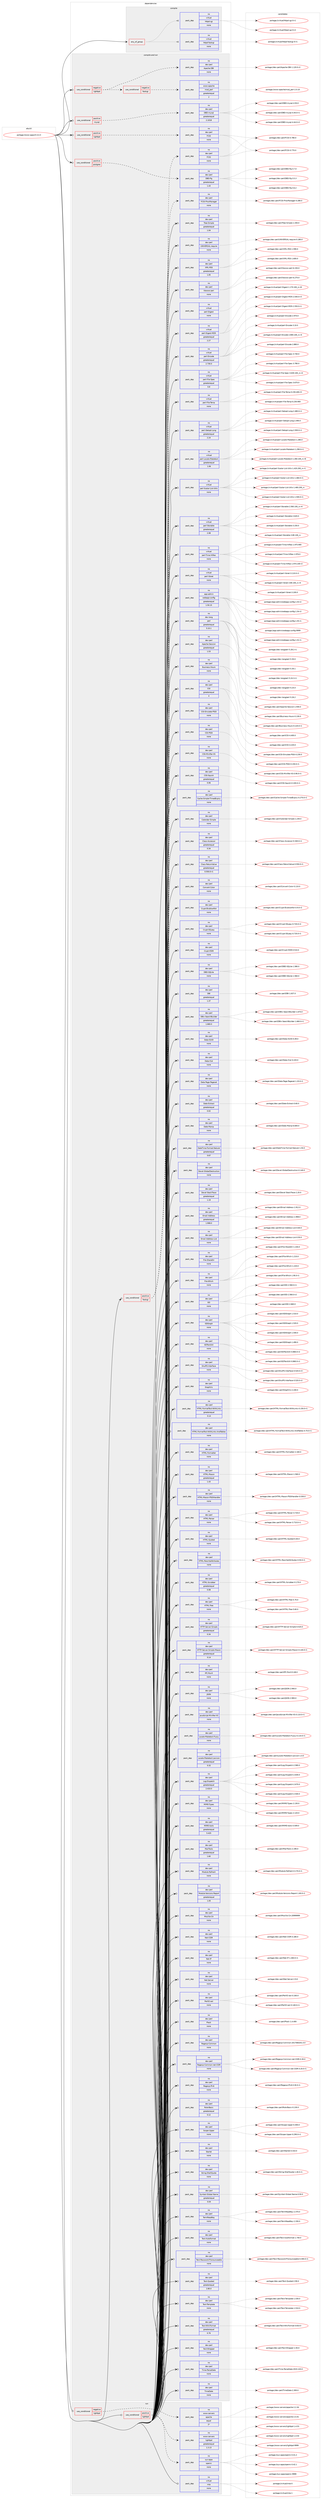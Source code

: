 digraph prolog {

# *************
# Graph options
# *************

newrank=true;
concentrate=true;
compound=true;
graph [rankdir=LR,fontname=Helvetica,fontsize=10,ranksep=1.5];#, ranksep=2.5, nodesep=0.2];
edge  [arrowhead=vee];
node  [fontname=Helvetica,fontsize=10];

# **********
# The ebuild
# **********

subgraph cluster_leftcol {
color=gray;
rank=same;
label=<<i>ebuild</i>>;
id [label="portage://www-apps/rt-4.4.3", color=red, width=4, href="../www-apps/rt-4.4.3.svg"];
}

# ****************
# The dependencies
# ****************

subgraph cluster_midcol {
color=gray;
label=<<i>dependencies</i>>;
subgraph cluster_compile {
fillcolor="#eeeeee";
style=filled;
label=<<i>compile</i>>;
subgraph any7520 {
dependency439617 [label=<<TABLE BORDER="0" CELLBORDER="1" CELLSPACING="0" CELLPADDING="4"><TR><TD CELLPADDING="10">any_of_group</TD></TR></TABLE>>, shape=none, color=red];subgraph pack326022 {
dependency439618 [label=<<TABLE BORDER="0" CELLBORDER="1" CELLSPACING="0" CELLPADDING="4" WIDTH="220"><TR><TD ROWSPAN="6" CELLPADDING="30">pack_dep</TD></TR><TR><TD WIDTH="110">no</TD></TR><TR><TD>virtual</TD></TR><TR><TD>httpd-cgi</TD></TR><TR><TD>none</TD></TR><TR><TD></TD></TR></TABLE>>, shape=none, color=blue];
}
dependency439617:e -> dependency439618:w [weight=20,style="dotted",arrowhead="oinv"];
subgraph pack326023 {
dependency439619 [label=<<TABLE BORDER="0" CELLBORDER="1" CELLSPACING="0" CELLPADDING="4" WIDTH="220"><TR><TD ROWSPAN="6" CELLPADDING="30">pack_dep</TD></TR><TR><TD WIDTH="110">no</TD></TR><TR><TD>virtual</TD></TR><TR><TD>httpd-fastcgi</TD></TR><TR><TD>none</TD></TR><TR><TD></TD></TR></TABLE>>, shape=none, color=blue];
}
dependency439617:e -> dependency439619:w [weight=20,style="dotted",arrowhead="oinv"];
}
id:e -> dependency439617:w [weight=20,style="solid",arrowhead="vee"];
}
subgraph cluster_compileandrun {
fillcolor="#eeeeee";
style=filled;
label=<<i>compile and run</i>>;
subgraph cond105809 {
dependency439620 [label=<<TABLE BORDER="0" CELLBORDER="1" CELLSPACING="0" CELLPADDING="4"><TR><TD ROWSPAN="3" CELLPADDING="10">use_conditional</TD></TR><TR><TD>negative</TD></TR><TR><TD>lighttpd</TD></TR></TABLE>>, shape=none, color=red];
subgraph pack326024 {
dependency439621 [label=<<TABLE BORDER="0" CELLBORDER="1" CELLSPACING="0" CELLPADDING="4" WIDTH="220"><TR><TD ROWSPAN="6" CELLPADDING="30">pack_dep</TD></TR><TR><TD WIDTH="110">no</TD></TR><TR><TD>dev-perl</TD></TR><TR><TD>Apache-DBI</TD></TR><TR><TD>none</TD></TR><TR><TD></TD></TR></TABLE>>, shape=none, color=blue];
}
dependency439620:e -> dependency439621:w [weight=20,style="dashed",arrowhead="vee"];
subgraph cond105810 {
dependency439622 [label=<<TABLE BORDER="0" CELLBORDER="1" CELLSPACING="0" CELLPADDING="4"><TR><TD ROWSPAN="3" CELLPADDING="10">use_conditional</TD></TR><TR><TD>negative</TD></TR><TR><TD>fastcgi</TD></TR></TABLE>>, shape=none, color=red];
subgraph pack326025 {
dependency439623 [label=<<TABLE BORDER="0" CELLBORDER="1" CELLSPACING="0" CELLPADDING="4" WIDTH="220"><TR><TD ROWSPAN="6" CELLPADDING="30">pack_dep</TD></TR><TR><TD WIDTH="110">no</TD></TR><TR><TD>www-apache</TD></TR><TR><TD>mod_perl</TD></TR><TR><TD>greaterequal</TD></TR><TR><TD>2</TD></TR></TABLE>>, shape=none, color=blue];
}
dependency439622:e -> dependency439623:w [weight=20,style="dashed",arrowhead="vee"];
}
dependency439620:e -> dependency439622:w [weight=20,style="dashed",arrowhead="vee"];
}
id:e -> dependency439620:w [weight=20,style="solid",arrowhead="odotvee"];
subgraph cond105811 {
dependency439624 [label=<<TABLE BORDER="0" CELLBORDER="1" CELLSPACING="0" CELLPADDING="4"><TR><TD ROWSPAN="3" CELLPADDING="10">use_conditional</TD></TR><TR><TD>positive</TD></TR><TR><TD>fastcgi</TD></TR></TABLE>>, shape=none, color=red];
subgraph pack326026 {
dependency439625 [label=<<TABLE BORDER="0" CELLBORDER="1" CELLSPACING="0" CELLPADDING="4" WIDTH="220"><TR><TD ROWSPAN="6" CELLPADDING="30">pack_dep</TD></TR><TR><TD WIDTH="110">no</TD></TR><TR><TD>dev-perl</TD></TR><TR><TD>FCGI</TD></TR><TR><TD>none</TD></TR><TR><TD></TD></TR></TABLE>>, shape=none, color=blue];
}
dependency439624:e -> dependency439625:w [weight=20,style="dashed",arrowhead="vee"];
subgraph pack326027 {
dependency439626 [label=<<TABLE BORDER="0" CELLBORDER="1" CELLSPACING="0" CELLPADDING="4" WIDTH="220"><TR><TD ROWSPAN="6" CELLPADDING="30">pack_dep</TD></TR><TR><TD WIDTH="110">no</TD></TR><TR><TD>dev-perl</TD></TR><TR><TD>FCGI-ProcManager</TD></TR><TR><TD>none</TD></TR><TR><TD></TD></TR></TABLE>>, shape=none, color=blue];
}
dependency439624:e -> dependency439626:w [weight=20,style="dashed",arrowhead="vee"];
}
id:e -> dependency439624:w [weight=20,style="solid",arrowhead="odotvee"];
subgraph cond105812 {
dependency439627 [label=<<TABLE BORDER="0" CELLBORDER="1" CELLSPACING="0" CELLPADDING="4"><TR><TD ROWSPAN="3" CELLPADDING="10">use_conditional</TD></TR><TR><TD>positive</TD></TR><TR><TD>lighttpd</TD></TR></TABLE>>, shape=none, color=red];
subgraph pack326028 {
dependency439628 [label=<<TABLE BORDER="0" CELLBORDER="1" CELLSPACING="0" CELLPADDING="4" WIDTH="220"><TR><TD ROWSPAN="6" CELLPADDING="30">pack_dep</TD></TR><TR><TD WIDTH="110">no</TD></TR><TR><TD>dev-perl</TD></TR><TR><TD>FCGI</TD></TR><TR><TD>none</TD></TR><TR><TD></TD></TR></TABLE>>, shape=none, color=blue];
}
dependency439627:e -> dependency439628:w [weight=20,style="dashed",arrowhead="vee"];
}
id:e -> dependency439627:w [weight=20,style="solid",arrowhead="odotvee"];
subgraph cond105813 {
dependency439629 [label=<<TABLE BORDER="0" CELLBORDER="1" CELLSPACING="0" CELLPADDING="4"><TR><TD ROWSPAN="3" CELLPADDING="10">use_conditional</TD></TR><TR><TD>positive</TD></TR><TR><TD>mysql</TD></TR></TABLE>>, shape=none, color=red];
subgraph pack326029 {
dependency439630 [label=<<TABLE BORDER="0" CELLBORDER="1" CELLSPACING="0" CELLPADDING="4" WIDTH="220"><TR><TD ROWSPAN="6" CELLPADDING="30">pack_dep</TD></TR><TR><TD WIDTH="110">no</TD></TR><TR><TD>dev-perl</TD></TR><TR><TD>DBD-mysql</TD></TR><TR><TD>greaterequal</TD></TR><TR><TD>2.1018</TD></TR></TABLE>>, shape=none, color=blue];
}
dependency439629:e -> dependency439630:w [weight=20,style="dashed",arrowhead="vee"];
}
id:e -> dependency439629:w [weight=20,style="solid",arrowhead="odotvee"];
subgraph cond105814 {
dependency439631 [label=<<TABLE BORDER="0" CELLBORDER="1" CELLSPACING="0" CELLPADDING="4"><TR><TD ROWSPAN="3" CELLPADDING="10">use_conditional</TD></TR><TR><TD>positive</TD></TR><TR><TD>postgres</TD></TR></TABLE>>, shape=none, color=red];
subgraph pack326030 {
dependency439632 [label=<<TABLE BORDER="0" CELLBORDER="1" CELLSPACING="0" CELLPADDING="4" WIDTH="220"><TR><TD ROWSPAN="6" CELLPADDING="30">pack_dep</TD></TR><TR><TD WIDTH="110">no</TD></TR><TR><TD>dev-perl</TD></TR><TR><TD>DBD-Pg</TD></TR><TR><TD>greaterequal</TD></TR><TR><TD>1.43</TD></TR></TABLE>>, shape=none, color=blue];
}
dependency439631:e -> dependency439632:w [weight=20,style="dashed",arrowhead="vee"];
}
id:e -> dependency439631:w [weight=20,style="solid",arrowhead="odotvee"];
subgraph pack326031 {
dependency439633 [label=<<TABLE BORDER="0" CELLBORDER="1" CELLSPACING="0" CELLPADDING="4" WIDTH="220"><TR><TD ROWSPAN="6" CELLPADDING="30">pack_dep</TD></TR><TR><TD WIDTH="110">no</TD></TR><TR><TD>app-admin</TD></TR><TR><TD>webapp-config</TD></TR><TR><TD>greaterequal</TD></TR><TR><TD>1.50.15</TD></TR></TABLE>>, shape=none, color=blue];
}
id:e -> dependency439633:w [weight=20,style="solid",arrowhead="odotvee"];
subgraph pack326032 {
dependency439634 [label=<<TABLE BORDER="0" CELLBORDER="1" CELLSPACING="0" CELLPADDING="4" WIDTH="220"><TR><TD ROWSPAN="6" CELLPADDING="30">pack_dep</TD></TR><TR><TD WIDTH="110">no</TD></TR><TR><TD>dev-lang</TD></TR><TR><TD>perl</TD></TR><TR><TD>greaterequal</TD></TR><TR><TD>5.10.1</TD></TR></TABLE>>, shape=none, color=blue];
}
id:e -> dependency439634:w [weight=20,style="solid",arrowhead="odotvee"];
subgraph pack326033 {
dependency439635 [label=<<TABLE BORDER="0" CELLBORDER="1" CELLSPACING="0" CELLPADDING="4" WIDTH="220"><TR><TD ROWSPAN="6" CELLPADDING="30">pack_dep</TD></TR><TR><TD WIDTH="110">no</TD></TR><TR><TD>dev-perl</TD></TR><TR><TD>Apache-Session</TD></TR><TR><TD>greaterequal</TD></TR><TR><TD>1.53</TD></TR></TABLE>>, shape=none, color=blue];
}
id:e -> dependency439635:w [weight=20,style="solid",arrowhead="odotvee"];
subgraph pack326034 {
dependency439636 [label=<<TABLE BORDER="0" CELLBORDER="1" CELLSPACING="0" CELLPADDING="4" WIDTH="220"><TR><TD ROWSPAN="6" CELLPADDING="30">pack_dep</TD></TR><TR><TD WIDTH="110">no</TD></TR><TR><TD>dev-perl</TD></TR><TR><TD>Business-Hours</TD></TR><TR><TD>none</TD></TR><TR><TD></TD></TR></TABLE>>, shape=none, color=blue];
}
id:e -> dependency439636:w [weight=20,style="solid",arrowhead="odotvee"];
subgraph pack326035 {
dependency439637 [label=<<TABLE BORDER="0" CELLBORDER="1" CELLSPACING="0" CELLPADDING="4" WIDTH="220"><TR><TD ROWSPAN="6" CELLPADDING="30">pack_dep</TD></TR><TR><TD WIDTH="110">no</TD></TR><TR><TD>dev-perl</TD></TR><TR><TD>CGI</TD></TR><TR><TD>greaterequal</TD></TR><TR><TD>4</TD></TR></TABLE>>, shape=none, color=blue];
}
id:e -> dependency439637:w [weight=20,style="solid",arrowhead="odotvee"];
subgraph pack326036 {
dependency439638 [label=<<TABLE BORDER="0" CELLBORDER="1" CELLSPACING="0" CELLPADDING="4" WIDTH="220"><TR><TD ROWSPAN="6" CELLPADDING="30">pack_dep</TD></TR><TR><TD WIDTH="110">no</TD></TR><TR><TD>dev-perl</TD></TR><TR><TD>CGI-Emulate-PSGI</TD></TR><TR><TD>none</TD></TR><TR><TD></TD></TR></TABLE>>, shape=none, color=blue];
}
id:e -> dependency439638:w [weight=20,style="solid",arrowhead="odotvee"];
subgraph pack326037 {
dependency439639 [label=<<TABLE BORDER="0" CELLBORDER="1" CELLSPACING="0" CELLPADDING="4" WIDTH="220"><TR><TD ROWSPAN="6" CELLPADDING="30">pack_dep</TD></TR><TR><TD WIDTH="110">no</TD></TR><TR><TD>dev-perl</TD></TR><TR><TD>CGI-PSGI</TD></TR><TR><TD>none</TD></TR><TR><TD></TD></TR></TABLE>>, shape=none, color=blue];
}
id:e -> dependency439639:w [weight=20,style="solid",arrowhead="odotvee"];
subgraph pack326038 {
dependency439640 [label=<<TABLE BORDER="0" CELLBORDER="1" CELLSPACING="0" CELLPADDING="4" WIDTH="220"><TR><TD ROWSPAN="6" CELLPADDING="30">pack_dep</TD></TR><TR><TD WIDTH="110">no</TD></TR><TR><TD>dev-perl</TD></TR><TR><TD>CSS-Minifier-XS</TD></TR><TR><TD>none</TD></TR><TR><TD></TD></TR></TABLE>>, shape=none, color=blue];
}
id:e -> dependency439640:w [weight=20,style="solid",arrowhead="odotvee"];
subgraph pack326039 {
dependency439641 [label=<<TABLE BORDER="0" CELLBORDER="1" CELLSPACING="0" CELLPADDING="4" WIDTH="220"><TR><TD ROWSPAN="6" CELLPADDING="30">pack_dep</TD></TR><TR><TD WIDTH="110">no</TD></TR><TR><TD>dev-perl</TD></TR><TR><TD>CSS-Squish</TD></TR><TR><TD>greaterequal</TD></TR><TR><TD>0.06</TD></TR></TABLE>>, shape=none, color=blue];
}
id:e -> dependency439641:w [weight=20,style="solid",arrowhead="odotvee"];
subgraph pack326040 {
dependency439642 [label=<<TABLE BORDER="0" CELLBORDER="1" CELLSPACING="0" CELLPADDING="4" WIDTH="220"><TR><TD ROWSPAN="6" CELLPADDING="30">pack_dep</TD></TR><TR><TD WIDTH="110">no</TD></TR><TR><TD>dev-perl</TD></TR><TR><TD>Cache-Simple-TimedExpiry</TD></TR><TR><TD>none</TD></TR><TR><TD></TD></TR></TABLE>>, shape=none, color=blue];
}
id:e -> dependency439642:w [weight=20,style="solid",arrowhead="odotvee"];
subgraph pack326041 {
dependency439643 [label=<<TABLE BORDER="0" CELLBORDER="1" CELLSPACING="0" CELLPADDING="4" WIDTH="220"><TR><TD ROWSPAN="6" CELLPADDING="30">pack_dep</TD></TR><TR><TD WIDTH="110">no</TD></TR><TR><TD>dev-perl</TD></TR><TR><TD>Calendar-Simple</TD></TR><TR><TD>none</TD></TR><TR><TD></TD></TR></TABLE>>, shape=none, color=blue];
}
id:e -> dependency439643:w [weight=20,style="solid",arrowhead="odotvee"];
subgraph pack326042 {
dependency439644 [label=<<TABLE BORDER="0" CELLBORDER="1" CELLSPACING="0" CELLPADDING="4" WIDTH="220"><TR><TD ROWSPAN="6" CELLPADDING="30">pack_dep</TD></TR><TR><TD WIDTH="110">no</TD></TR><TR><TD>dev-perl</TD></TR><TR><TD>Class-Accessor</TD></TR><TR><TD>greaterequal</TD></TR><TR><TD>0.34</TD></TR></TABLE>>, shape=none, color=blue];
}
id:e -> dependency439644:w [weight=20,style="solid",arrowhead="odotvee"];
subgraph pack326043 {
dependency439645 [label=<<TABLE BORDER="0" CELLBORDER="1" CELLSPACING="0" CELLPADDING="4" WIDTH="220"><TR><TD ROWSPAN="6" CELLPADDING="30">pack_dep</TD></TR><TR><TD WIDTH="110">no</TD></TR><TR><TD>dev-perl</TD></TR><TR><TD>Class-ReturnValue</TD></TR><TR><TD>greaterequal</TD></TR><TR><TD>0.550.0-r1</TD></TR></TABLE>>, shape=none, color=blue];
}
id:e -> dependency439645:w [weight=20,style="solid",arrowhead="odotvee"];
subgraph pack326044 {
dependency439646 [label=<<TABLE BORDER="0" CELLBORDER="1" CELLSPACING="0" CELLPADDING="4" WIDTH="220"><TR><TD ROWSPAN="6" CELLPADDING="30">pack_dep</TD></TR><TR><TD WIDTH="110">no</TD></TR><TR><TD>dev-perl</TD></TR><TR><TD>Convert-Color</TD></TR><TR><TD>none</TD></TR><TR><TD></TD></TR></TABLE>>, shape=none, color=blue];
}
id:e -> dependency439646:w [weight=20,style="solid",arrowhead="odotvee"];
subgraph pack326045 {
dependency439647 [label=<<TABLE BORDER="0" CELLBORDER="1" CELLSPACING="0" CELLPADDING="4" WIDTH="220"><TR><TD ROWSPAN="6" CELLPADDING="30">pack_dep</TD></TR><TR><TD WIDTH="110">no</TD></TR><TR><TD>dev-perl</TD></TR><TR><TD>Crypt-Eksblowfish</TD></TR><TR><TD>none</TD></TR><TR><TD></TD></TR></TABLE>>, shape=none, color=blue];
}
id:e -> dependency439647:w [weight=20,style="solid",arrowhead="odotvee"];
subgraph pack326046 {
dependency439648 [label=<<TABLE BORDER="0" CELLBORDER="1" CELLSPACING="0" CELLPADDING="4" WIDTH="220"><TR><TD ROWSPAN="6" CELLPADDING="30">pack_dep</TD></TR><TR><TD WIDTH="110">no</TD></TR><TR><TD>dev-perl</TD></TR><TR><TD>Crypt-SSLeay</TD></TR><TR><TD>none</TD></TR><TR><TD></TD></TR></TABLE>>, shape=none, color=blue];
}
id:e -> dependency439648:w [weight=20,style="solid",arrowhead="odotvee"];
subgraph pack326047 {
dependency439649 [label=<<TABLE BORDER="0" CELLBORDER="1" CELLSPACING="0" CELLPADDING="4" WIDTH="220"><TR><TD ROWSPAN="6" CELLPADDING="30">pack_dep</TD></TR><TR><TD WIDTH="110">no</TD></TR><TR><TD>dev-perl</TD></TR><TR><TD>Crypt-X509</TD></TR><TR><TD>none</TD></TR><TR><TD></TD></TR></TABLE>>, shape=none, color=blue];
}
id:e -> dependency439649:w [weight=20,style="solid",arrowhead="odotvee"];
subgraph pack326048 {
dependency439650 [label=<<TABLE BORDER="0" CELLBORDER="1" CELLSPACING="0" CELLPADDING="4" WIDTH="220"><TR><TD ROWSPAN="6" CELLPADDING="30">pack_dep</TD></TR><TR><TD WIDTH="110">no</TD></TR><TR><TD>dev-perl</TD></TR><TR><TD>DBD-SQLite</TD></TR><TR><TD>none</TD></TR><TR><TD></TD></TR></TABLE>>, shape=none, color=blue];
}
id:e -> dependency439650:w [weight=20,style="solid",arrowhead="odotvee"];
subgraph pack326049 {
dependency439651 [label=<<TABLE BORDER="0" CELLBORDER="1" CELLSPACING="0" CELLPADDING="4" WIDTH="220"><TR><TD ROWSPAN="6" CELLPADDING="30">pack_dep</TD></TR><TR><TD WIDTH="110">no</TD></TR><TR><TD>dev-perl</TD></TR><TR><TD>DBI</TD></TR><TR><TD>greaterequal</TD></TR><TR><TD>1.37</TD></TR></TABLE>>, shape=none, color=blue];
}
id:e -> dependency439651:w [weight=20,style="solid",arrowhead="odotvee"];
subgraph pack326050 {
dependency439652 [label=<<TABLE BORDER="0" CELLBORDER="1" CELLSPACING="0" CELLPADDING="4" WIDTH="220"><TR><TD ROWSPAN="6" CELLPADDING="30">pack_dep</TD></TR><TR><TD WIDTH="110">no</TD></TR><TR><TD>dev-perl</TD></TR><TR><TD>DBIx-SearchBuilder</TD></TR><TR><TD>greaterequal</TD></TR><TR><TD>1.660.0</TD></TR></TABLE>>, shape=none, color=blue];
}
id:e -> dependency439652:w [weight=20,style="solid",arrowhead="odotvee"];
subgraph pack326051 {
dependency439653 [label=<<TABLE BORDER="0" CELLBORDER="1" CELLSPACING="0" CELLPADDING="4" WIDTH="220"><TR><TD ROWSPAN="6" CELLPADDING="30">pack_dep</TD></TR><TR><TD WIDTH="110">no</TD></TR><TR><TD>dev-perl</TD></TR><TR><TD>Data-GUID</TD></TR><TR><TD>none</TD></TR><TR><TD></TD></TR></TABLE>>, shape=none, color=blue];
}
id:e -> dependency439653:w [weight=20,style="solid",arrowhead="odotvee"];
subgraph pack326052 {
dependency439654 [label=<<TABLE BORDER="0" CELLBORDER="1" CELLSPACING="0" CELLPADDING="4" WIDTH="220"><TR><TD ROWSPAN="6" CELLPADDING="30">pack_dep</TD></TR><TR><TD WIDTH="110">no</TD></TR><TR><TD>dev-perl</TD></TR><TR><TD>Data-ICal</TD></TR><TR><TD>none</TD></TR><TR><TD></TD></TR></TABLE>>, shape=none, color=blue];
}
id:e -> dependency439654:w [weight=20,style="solid",arrowhead="odotvee"];
subgraph pack326053 {
dependency439655 [label=<<TABLE BORDER="0" CELLBORDER="1" CELLSPACING="0" CELLPADDING="4" WIDTH="220"><TR><TD ROWSPAN="6" CELLPADDING="30">pack_dep</TD></TR><TR><TD WIDTH="110">no</TD></TR><TR><TD>dev-perl</TD></TR><TR><TD>Data-Page-Pageset</TD></TR><TR><TD>none</TD></TR><TR><TD></TD></TR></TABLE>>, shape=none, color=blue];
}
id:e -> dependency439655:w [weight=20,style="solid",arrowhead="odotvee"];
subgraph pack326054 {
dependency439656 [label=<<TABLE BORDER="0" CELLBORDER="1" CELLSPACING="0" CELLPADDING="4" WIDTH="220"><TR><TD ROWSPAN="6" CELLPADDING="30">pack_dep</TD></TR><TR><TD WIDTH="110">no</TD></TR><TR><TD>dev-perl</TD></TR><TR><TD>Date-Extract</TD></TR><TR><TD>greaterequal</TD></TR><TR><TD>0.02</TD></TR></TABLE>>, shape=none, color=blue];
}
id:e -> dependency439656:w [weight=20,style="solid",arrowhead="odotvee"];
subgraph pack326055 {
dependency439657 [label=<<TABLE BORDER="0" CELLBORDER="1" CELLSPACING="0" CELLPADDING="4" WIDTH="220"><TR><TD ROWSPAN="6" CELLPADDING="30">pack_dep</TD></TR><TR><TD WIDTH="110">no</TD></TR><TR><TD>dev-perl</TD></TR><TR><TD>Date-Manip</TD></TR><TR><TD>none</TD></TR><TR><TD></TD></TR></TABLE>>, shape=none, color=blue];
}
id:e -> dependency439657:w [weight=20,style="solid",arrowhead="odotvee"];
subgraph pack326056 {
dependency439658 [label=<<TABLE BORDER="0" CELLBORDER="1" CELLSPACING="0" CELLPADDING="4" WIDTH="220"><TR><TD ROWSPAN="6" CELLPADDING="30">pack_dep</TD></TR><TR><TD WIDTH="110">no</TD></TR><TR><TD>dev-perl</TD></TR><TR><TD>DateTime-Format-Natural</TD></TR><TR><TD>greaterequal</TD></TR><TR><TD>0.67</TD></TR></TABLE>>, shape=none, color=blue];
}
id:e -> dependency439658:w [weight=20,style="solid",arrowhead="odotvee"];
subgraph pack326057 {
dependency439659 [label=<<TABLE BORDER="0" CELLBORDER="1" CELLSPACING="0" CELLPADDING="4" WIDTH="220"><TR><TD ROWSPAN="6" CELLPADDING="30">pack_dep</TD></TR><TR><TD WIDTH="110">no</TD></TR><TR><TD>dev-perl</TD></TR><TR><TD>Devel-GlobalDestruction</TD></TR><TR><TD>none</TD></TR><TR><TD></TD></TR></TABLE>>, shape=none, color=blue];
}
id:e -> dependency439659:w [weight=20,style="solid",arrowhead="odotvee"];
subgraph pack326058 {
dependency439660 [label=<<TABLE BORDER="0" CELLBORDER="1" CELLSPACING="0" CELLPADDING="4" WIDTH="220"><TR><TD ROWSPAN="6" CELLPADDING="30">pack_dep</TD></TR><TR><TD WIDTH="110">no</TD></TR><TR><TD>dev-perl</TD></TR><TR><TD>Devel-StackTrace</TD></TR><TR><TD>greaterequal</TD></TR><TR><TD>1.19</TD></TR></TABLE>>, shape=none, color=blue];
}
id:e -> dependency439660:w [weight=20,style="solid",arrowhead="odotvee"];
subgraph pack326059 {
dependency439661 [label=<<TABLE BORDER="0" CELLBORDER="1" CELLSPACING="0" CELLPADDING="4" WIDTH="220"><TR><TD ROWSPAN="6" CELLPADDING="30">pack_dep</TD></TR><TR><TD WIDTH="110">no</TD></TR><TR><TD>dev-perl</TD></TR><TR><TD>Email-Address</TD></TR><TR><TD>greaterequal</TD></TR><TR><TD>1.908.0</TD></TR></TABLE>>, shape=none, color=blue];
}
id:e -> dependency439661:w [weight=20,style="solid",arrowhead="odotvee"];
subgraph pack326060 {
dependency439662 [label=<<TABLE BORDER="0" CELLBORDER="1" CELLSPACING="0" CELLPADDING="4" WIDTH="220"><TR><TD ROWSPAN="6" CELLPADDING="30">pack_dep</TD></TR><TR><TD WIDTH="110">no</TD></TR><TR><TD>dev-perl</TD></TR><TR><TD>Email-Address-List</TD></TR><TR><TD>none</TD></TR><TR><TD></TD></TR></TABLE>>, shape=none, color=blue];
}
id:e -> dependency439662:w [weight=20,style="solid",arrowhead="odotvee"];
subgraph pack326061 {
dependency439663 [label=<<TABLE BORDER="0" CELLBORDER="1" CELLSPACING="0" CELLPADDING="4" WIDTH="220"><TR><TD ROWSPAN="6" CELLPADDING="30">pack_dep</TD></TR><TR><TD WIDTH="110">no</TD></TR><TR><TD>dev-perl</TD></TR><TR><TD>File-ShareDir</TD></TR><TR><TD>none</TD></TR><TR><TD></TD></TR></TABLE>>, shape=none, color=blue];
}
id:e -> dependency439663:w [weight=20,style="solid",arrowhead="odotvee"];
subgraph pack326062 {
dependency439664 [label=<<TABLE BORDER="0" CELLBORDER="1" CELLSPACING="0" CELLPADDING="4" WIDTH="220"><TR><TD ROWSPAN="6" CELLPADDING="30">pack_dep</TD></TR><TR><TD WIDTH="110">no</TD></TR><TR><TD>dev-perl</TD></TR><TR><TD>File-Which</TD></TR><TR><TD>none</TD></TR><TR><TD></TD></TR></TABLE>>, shape=none, color=blue];
}
id:e -> dependency439664:w [weight=20,style="solid",arrowhead="odotvee"];
subgraph pack326063 {
dependency439665 [label=<<TABLE BORDER="0" CELLBORDER="1" CELLSPACING="0" CELLPADDING="4" WIDTH="220"><TR><TD ROWSPAN="6" CELLPADDING="30">pack_dep</TD></TR><TR><TD WIDTH="110">no</TD></TR><TR><TD>dev-perl</TD></TR><TR><TD>GD</TD></TR><TR><TD>none</TD></TR><TR><TD></TD></TR></TABLE>>, shape=none, color=blue];
}
id:e -> dependency439665:w [weight=20,style="solid",arrowhead="odotvee"];
subgraph pack326064 {
dependency439666 [label=<<TABLE BORDER="0" CELLBORDER="1" CELLSPACING="0" CELLPADDING="4" WIDTH="220"><TR><TD ROWSPAN="6" CELLPADDING="30">pack_dep</TD></TR><TR><TD WIDTH="110">no</TD></TR><TR><TD>dev-perl</TD></TR><TR><TD>GDGraph</TD></TR><TR><TD>none</TD></TR><TR><TD></TD></TR></TABLE>>, shape=none, color=blue];
}
id:e -> dependency439666:w [weight=20,style="solid",arrowhead="odotvee"];
subgraph pack326065 {
dependency439667 [label=<<TABLE BORDER="0" CELLBORDER="1" CELLSPACING="0" CELLPADDING="4" WIDTH="220"><TR><TD ROWSPAN="6" CELLPADDING="30">pack_dep</TD></TR><TR><TD WIDTH="110">no</TD></TR><TR><TD>dev-perl</TD></TR><TR><TD>GDTextUtil</TD></TR><TR><TD>none</TD></TR><TR><TD></TD></TR></TABLE>>, shape=none, color=blue];
}
id:e -> dependency439667:w [weight=20,style="solid",arrowhead="odotvee"];
subgraph pack326066 {
dependency439668 [label=<<TABLE BORDER="0" CELLBORDER="1" CELLSPACING="0" CELLPADDING="4" WIDTH="220"><TR><TD ROWSPAN="6" CELLPADDING="30">pack_dep</TD></TR><TR><TD WIDTH="110">no</TD></TR><TR><TD>dev-perl</TD></TR><TR><TD>GnuPG-Interface</TD></TR><TR><TD>none</TD></TR><TR><TD></TD></TR></TABLE>>, shape=none, color=blue];
}
id:e -> dependency439668:w [weight=20,style="solid",arrowhead="odotvee"];
subgraph pack326067 {
dependency439669 [label=<<TABLE BORDER="0" CELLBORDER="1" CELLSPACING="0" CELLPADDING="4" WIDTH="220"><TR><TD ROWSPAN="6" CELLPADDING="30">pack_dep</TD></TR><TR><TD WIDTH="110">no</TD></TR><TR><TD>dev-perl</TD></TR><TR><TD>GraphViz</TD></TR><TR><TD>none</TD></TR><TR><TD></TD></TR></TABLE>>, shape=none, color=blue];
}
id:e -> dependency439669:w [weight=20,style="solid",arrowhead="odotvee"];
subgraph pack326068 {
dependency439670 [label=<<TABLE BORDER="0" CELLBORDER="1" CELLSPACING="0" CELLPADDING="4" WIDTH="220"><TR><TD ROWSPAN="6" CELLPADDING="30">pack_dep</TD></TR><TR><TD WIDTH="110">no</TD></TR><TR><TD>dev-perl</TD></TR><TR><TD>HTML-FormatText-WithLinks</TD></TR><TR><TD>greaterequal</TD></TR><TR><TD>0.14</TD></TR></TABLE>>, shape=none, color=blue];
}
id:e -> dependency439670:w [weight=20,style="solid",arrowhead="odotvee"];
subgraph pack326069 {
dependency439671 [label=<<TABLE BORDER="0" CELLBORDER="1" CELLSPACING="0" CELLPADDING="4" WIDTH="220"><TR><TD ROWSPAN="6" CELLPADDING="30">pack_dep</TD></TR><TR><TD WIDTH="110">no</TD></TR><TR><TD>dev-perl</TD></TR><TR><TD>HTML-FormatText-WithLinks-AndTables</TD></TR><TR><TD>none</TD></TR><TR><TD></TD></TR></TABLE>>, shape=none, color=blue];
}
id:e -> dependency439671:w [weight=20,style="solid",arrowhead="odotvee"];
subgraph pack326070 {
dependency439672 [label=<<TABLE BORDER="0" CELLBORDER="1" CELLSPACING="0" CELLPADDING="4" WIDTH="220"><TR><TD ROWSPAN="6" CELLPADDING="30">pack_dep</TD></TR><TR><TD WIDTH="110">no</TD></TR><TR><TD>dev-perl</TD></TR><TR><TD>HTML-Formatter</TD></TR><TR><TD>none</TD></TR><TR><TD></TD></TR></TABLE>>, shape=none, color=blue];
}
id:e -> dependency439672:w [weight=20,style="solid",arrowhead="odotvee"];
subgraph pack326071 {
dependency439673 [label=<<TABLE BORDER="0" CELLBORDER="1" CELLSPACING="0" CELLPADDING="4" WIDTH="220"><TR><TD ROWSPAN="6" CELLPADDING="30">pack_dep</TD></TR><TR><TD WIDTH="110">no</TD></TR><TR><TD>dev-perl</TD></TR><TR><TD>HTML-Mason</TD></TR><TR><TD>greaterequal</TD></TR><TR><TD>1.43</TD></TR></TABLE>>, shape=none, color=blue];
}
id:e -> dependency439673:w [weight=20,style="solid",arrowhead="odotvee"];
subgraph pack326072 {
dependency439674 [label=<<TABLE BORDER="0" CELLBORDER="1" CELLSPACING="0" CELLPADDING="4" WIDTH="220"><TR><TD ROWSPAN="6" CELLPADDING="30">pack_dep</TD></TR><TR><TD WIDTH="110">no</TD></TR><TR><TD>dev-perl</TD></TR><TR><TD>HTML-Mason-PSGIHandler</TD></TR><TR><TD>none</TD></TR><TR><TD></TD></TR></TABLE>>, shape=none, color=blue];
}
id:e -> dependency439674:w [weight=20,style="solid",arrowhead="odotvee"];
subgraph pack326073 {
dependency439675 [label=<<TABLE BORDER="0" CELLBORDER="1" CELLSPACING="0" CELLPADDING="4" WIDTH="220"><TR><TD ROWSPAN="6" CELLPADDING="30">pack_dep</TD></TR><TR><TD WIDTH="110">no</TD></TR><TR><TD>dev-perl</TD></TR><TR><TD>HTML-Parser</TD></TR><TR><TD>none</TD></TR><TR><TD></TD></TR></TABLE>>, shape=none, color=blue];
}
id:e -> dependency439675:w [weight=20,style="solid",arrowhead="odotvee"];
subgraph pack326074 {
dependency439676 [label=<<TABLE BORDER="0" CELLBORDER="1" CELLSPACING="0" CELLPADDING="4" WIDTH="220"><TR><TD ROWSPAN="6" CELLPADDING="30">pack_dep</TD></TR><TR><TD WIDTH="110">no</TD></TR><TR><TD>dev-perl</TD></TR><TR><TD>HTML-Quoted</TD></TR><TR><TD>none</TD></TR><TR><TD></TD></TR></TABLE>>, shape=none, color=blue];
}
id:e -> dependency439676:w [weight=20,style="solid",arrowhead="odotvee"];
subgraph pack326075 {
dependency439677 [label=<<TABLE BORDER="0" CELLBORDER="1" CELLSPACING="0" CELLPADDING="4" WIDTH="220"><TR><TD ROWSPAN="6" CELLPADDING="30">pack_dep</TD></TR><TR><TD WIDTH="110">no</TD></TR><TR><TD>dev-perl</TD></TR><TR><TD>HTML-RewriteAttributes</TD></TR><TR><TD>none</TD></TR><TR><TD></TD></TR></TABLE>>, shape=none, color=blue];
}
id:e -> dependency439677:w [weight=20,style="solid",arrowhead="odotvee"];
subgraph pack326076 {
dependency439678 [label=<<TABLE BORDER="0" CELLBORDER="1" CELLSPACING="0" CELLPADDING="4" WIDTH="220"><TR><TD ROWSPAN="6" CELLPADDING="30">pack_dep</TD></TR><TR><TD WIDTH="110">no</TD></TR><TR><TD>dev-perl</TD></TR><TR><TD>HTML-Scrubber</TD></TR><TR><TD>greaterequal</TD></TR><TR><TD>0.08</TD></TR></TABLE>>, shape=none, color=blue];
}
id:e -> dependency439678:w [weight=20,style="solid",arrowhead="odotvee"];
subgraph pack326077 {
dependency439679 [label=<<TABLE BORDER="0" CELLBORDER="1" CELLSPACING="0" CELLPADDING="4" WIDTH="220"><TR><TD ROWSPAN="6" CELLPADDING="30">pack_dep</TD></TR><TR><TD WIDTH="110">no</TD></TR><TR><TD>dev-perl</TD></TR><TR><TD>HTML-Tree</TD></TR><TR><TD>none</TD></TR><TR><TD></TD></TR></TABLE>>, shape=none, color=blue];
}
id:e -> dependency439679:w [weight=20,style="solid",arrowhead="odotvee"];
subgraph pack326078 {
dependency439680 [label=<<TABLE BORDER="0" CELLBORDER="1" CELLSPACING="0" CELLPADDING="4" WIDTH="220"><TR><TD ROWSPAN="6" CELLPADDING="30">pack_dep</TD></TR><TR><TD WIDTH="110">no</TD></TR><TR><TD>dev-perl</TD></TR><TR><TD>HTTP-Server-Simple</TD></TR><TR><TD>greaterequal</TD></TR><TR><TD>0.34</TD></TR></TABLE>>, shape=none, color=blue];
}
id:e -> dependency439680:w [weight=20,style="solid",arrowhead="odotvee"];
subgraph pack326079 {
dependency439681 [label=<<TABLE BORDER="0" CELLBORDER="1" CELLSPACING="0" CELLPADDING="4" WIDTH="220"><TR><TD ROWSPAN="6" CELLPADDING="30">pack_dep</TD></TR><TR><TD WIDTH="110">no</TD></TR><TR><TD>dev-perl</TD></TR><TR><TD>HTTP-Server-Simple-Mason</TD></TR><TR><TD>greaterequal</TD></TR><TR><TD>0.14</TD></TR></TABLE>>, shape=none, color=blue];
}
id:e -> dependency439681:w [weight=20,style="solid",arrowhead="odotvee"];
subgraph pack326080 {
dependency439682 [label=<<TABLE BORDER="0" CELLBORDER="1" CELLSPACING="0" CELLPADDING="4" WIDTH="220"><TR><TD ROWSPAN="6" CELLPADDING="30">pack_dep</TD></TR><TR><TD WIDTH="110">no</TD></TR><TR><TD>dev-perl</TD></TR><TR><TD>IPC-Run3</TD></TR><TR><TD>none</TD></TR><TR><TD></TD></TR></TABLE>>, shape=none, color=blue];
}
id:e -> dependency439682:w [weight=20,style="solid",arrowhead="odotvee"];
subgraph pack326081 {
dependency439683 [label=<<TABLE BORDER="0" CELLBORDER="1" CELLSPACING="0" CELLPADDING="4" WIDTH="220"><TR><TD ROWSPAN="6" CELLPADDING="30">pack_dep</TD></TR><TR><TD WIDTH="110">no</TD></TR><TR><TD>dev-perl</TD></TR><TR><TD>JSON</TD></TR><TR><TD>none</TD></TR><TR><TD></TD></TR></TABLE>>, shape=none, color=blue];
}
id:e -> dependency439683:w [weight=20,style="solid",arrowhead="odotvee"];
subgraph pack326082 {
dependency439684 [label=<<TABLE BORDER="0" CELLBORDER="1" CELLSPACING="0" CELLPADDING="4" WIDTH="220"><TR><TD ROWSPAN="6" CELLPADDING="30">pack_dep</TD></TR><TR><TD WIDTH="110">no</TD></TR><TR><TD>dev-perl</TD></TR><TR><TD>JavaScript-Minifier-XS</TD></TR><TR><TD>none</TD></TR><TR><TD></TD></TR></TABLE>>, shape=none, color=blue];
}
id:e -> dependency439684:w [weight=20,style="solid",arrowhead="odotvee"];
subgraph pack326083 {
dependency439685 [label=<<TABLE BORDER="0" CELLBORDER="1" CELLSPACING="0" CELLPADDING="4" WIDTH="220"><TR><TD ROWSPAN="6" CELLPADDING="30">pack_dep</TD></TR><TR><TD WIDTH="110">no</TD></TR><TR><TD>dev-perl</TD></TR><TR><TD>Locale-Maketext-Fuzzy</TD></TR><TR><TD>none</TD></TR><TR><TD></TD></TR></TABLE>>, shape=none, color=blue];
}
id:e -> dependency439685:w [weight=20,style="solid",arrowhead="odotvee"];
subgraph pack326084 {
dependency439686 [label=<<TABLE BORDER="0" CELLBORDER="1" CELLSPACING="0" CELLPADDING="4" WIDTH="220"><TR><TD ROWSPAN="6" CELLPADDING="30">pack_dep</TD></TR><TR><TD WIDTH="110">no</TD></TR><TR><TD>dev-perl</TD></TR><TR><TD>Locale-Maketext-Lexicon</TD></TR><TR><TD>greaterequal</TD></TR><TR><TD>0.32</TD></TR></TABLE>>, shape=none, color=blue];
}
id:e -> dependency439686:w [weight=20,style="solid",arrowhead="odotvee"];
subgraph pack326085 {
dependency439687 [label=<<TABLE BORDER="0" CELLBORDER="1" CELLSPACING="0" CELLPADDING="4" WIDTH="220"><TR><TD ROWSPAN="6" CELLPADDING="30">pack_dep</TD></TR><TR><TD WIDTH="110">no</TD></TR><TR><TD>dev-perl</TD></TR><TR><TD>Log-Dispatch</TD></TR><TR><TD>greaterequal</TD></TR><TR><TD>2.410.0</TD></TR></TABLE>>, shape=none, color=blue];
}
id:e -> dependency439687:w [weight=20,style="solid",arrowhead="odotvee"];
subgraph pack326086 {
dependency439688 [label=<<TABLE BORDER="0" CELLBORDER="1" CELLSPACING="0" CELLPADDING="4" WIDTH="220"><TR><TD ROWSPAN="6" CELLPADDING="30">pack_dep</TD></TR><TR><TD WIDTH="110">no</TD></TR><TR><TD>dev-perl</TD></TR><TR><TD>MIME-Types</TD></TR><TR><TD>none</TD></TR><TR><TD></TD></TR></TABLE>>, shape=none, color=blue];
}
id:e -> dependency439688:w [weight=20,style="solid",arrowhead="odotvee"];
subgraph pack326087 {
dependency439689 [label=<<TABLE BORDER="0" CELLBORDER="1" CELLSPACING="0" CELLPADDING="4" WIDTH="220"><TR><TD ROWSPAN="6" CELLPADDING="30">pack_dep</TD></TR><TR><TD WIDTH="110">no</TD></TR><TR><TD>dev-perl</TD></TR><TR><TD>MIME-tools</TD></TR><TR><TD>greaterequal</TD></TR><TR><TD>5.425</TD></TR></TABLE>>, shape=none, color=blue];
}
id:e -> dependency439689:w [weight=20,style="solid",arrowhead="odotvee"];
subgraph pack326088 {
dependency439690 [label=<<TABLE BORDER="0" CELLBORDER="1" CELLSPACING="0" CELLPADDING="4" WIDTH="220"><TR><TD ROWSPAN="6" CELLPADDING="30">pack_dep</TD></TR><TR><TD WIDTH="110">no</TD></TR><TR><TD>dev-perl</TD></TR><TR><TD>MailTools</TD></TR><TR><TD>greaterequal</TD></TR><TR><TD>1.60</TD></TR></TABLE>>, shape=none, color=blue];
}
id:e -> dependency439690:w [weight=20,style="solid",arrowhead="odotvee"];
subgraph pack326089 {
dependency439691 [label=<<TABLE BORDER="0" CELLBORDER="1" CELLSPACING="0" CELLPADDING="4" WIDTH="220"><TR><TD ROWSPAN="6" CELLPADDING="30">pack_dep</TD></TR><TR><TD WIDTH="110">no</TD></TR><TR><TD>dev-perl</TD></TR><TR><TD>Module-Refresh</TD></TR><TR><TD>none</TD></TR><TR><TD></TD></TR></TABLE>>, shape=none, color=blue];
}
id:e -> dependency439691:w [weight=20,style="solid",arrowhead="odotvee"];
subgraph pack326090 {
dependency439692 [label=<<TABLE BORDER="0" CELLBORDER="1" CELLSPACING="0" CELLPADDING="4" WIDTH="220"><TR><TD ROWSPAN="6" CELLPADDING="30">pack_dep</TD></TR><TR><TD WIDTH="110">no</TD></TR><TR><TD>dev-perl</TD></TR><TR><TD>Module-Versions-Report</TD></TR><TR><TD>greaterequal</TD></TR><TR><TD>1.05</TD></TR></TABLE>>, shape=none, color=blue];
}
id:e -> dependency439692:w [weight=20,style="solid",arrowhead="odotvee"];
subgraph pack326091 {
dependency439693 [label=<<TABLE BORDER="0" CELLBORDER="1" CELLSPACING="0" CELLPADDING="4" WIDTH="220"><TR><TD ROWSPAN="6" CELLPADDING="30">pack_dep</TD></TR><TR><TD WIDTH="110">no</TD></TR><TR><TD>dev-perl</TD></TR><TR><TD>Mozilla-CA</TD></TR><TR><TD>none</TD></TR><TR><TD></TD></TR></TABLE>>, shape=none, color=blue];
}
id:e -> dependency439693:w [weight=20,style="solid",arrowhead="odotvee"];
subgraph pack326092 {
dependency439694 [label=<<TABLE BORDER="0" CELLBORDER="1" CELLSPACING="0" CELLPADDING="4" WIDTH="220"><TR><TD ROWSPAN="6" CELLPADDING="30">pack_dep</TD></TR><TR><TD WIDTH="110">no</TD></TR><TR><TD>dev-perl</TD></TR><TR><TD>Net-CIDR</TD></TR><TR><TD>none</TD></TR><TR><TD></TD></TR></TABLE>>, shape=none, color=blue];
}
id:e -> dependency439694:w [weight=20,style="solid",arrowhead="odotvee"];
subgraph pack326093 {
dependency439695 [label=<<TABLE BORDER="0" CELLBORDER="1" CELLSPACING="0" CELLPADDING="4" WIDTH="220"><TR><TD ROWSPAN="6" CELLPADDING="30">pack_dep</TD></TR><TR><TD WIDTH="110">no</TD></TR><TR><TD>dev-perl</TD></TR><TR><TD>Net-IP</TD></TR><TR><TD>none</TD></TR><TR><TD></TD></TR></TABLE>>, shape=none, color=blue];
}
id:e -> dependency439695:w [weight=20,style="solid",arrowhead="odotvee"];
subgraph pack326094 {
dependency439696 [label=<<TABLE BORDER="0" CELLBORDER="1" CELLSPACING="0" CELLPADDING="4" WIDTH="220"><TR><TD ROWSPAN="6" CELLPADDING="30">pack_dep</TD></TR><TR><TD WIDTH="110">no</TD></TR><TR><TD>dev-perl</TD></TR><TR><TD>Net-Server</TD></TR><TR><TD>none</TD></TR><TR><TD></TD></TR></TABLE>>, shape=none, color=blue];
}
id:e -> dependency439696:w [weight=20,style="solid",arrowhead="odotvee"];
subgraph pack326095 {
dependency439697 [label=<<TABLE BORDER="0" CELLBORDER="1" CELLSPACING="0" CELLPADDING="4" WIDTH="220"><TR><TD ROWSPAN="6" CELLPADDING="30">pack_dep</TD></TR><TR><TD WIDTH="110">no</TD></TR><TR><TD>dev-perl</TD></TR><TR><TD>PerlIO-eol</TD></TR><TR><TD>none</TD></TR><TR><TD></TD></TR></TABLE>>, shape=none, color=blue];
}
id:e -> dependency439697:w [weight=20,style="solid",arrowhead="odotvee"];
subgraph pack326096 {
dependency439698 [label=<<TABLE BORDER="0" CELLBORDER="1" CELLSPACING="0" CELLPADDING="4" WIDTH="220"><TR><TD ROWSPAN="6" CELLPADDING="30">pack_dep</TD></TR><TR><TD WIDTH="110">no</TD></TR><TR><TD>dev-perl</TD></TR><TR><TD>Plack</TD></TR><TR><TD>none</TD></TR><TR><TD></TD></TR></TABLE>>, shape=none, color=blue];
}
id:e -> dependency439698:w [weight=20,style="solid",arrowhead="odotvee"];
subgraph pack326097 {
dependency439699 [label=<<TABLE BORDER="0" CELLBORDER="1" CELLSPACING="0" CELLPADDING="4" WIDTH="220"><TR><TD ROWSPAN="6" CELLPADDING="30">pack_dep</TD></TR><TR><TD WIDTH="110">no</TD></TR><TR><TD>dev-perl</TD></TR><TR><TD>Regexp-Common</TD></TR><TR><TD>none</TD></TR><TR><TD></TD></TR></TABLE>>, shape=none, color=blue];
}
id:e -> dependency439699:w [weight=20,style="solid",arrowhead="odotvee"];
subgraph pack326098 {
dependency439700 [label=<<TABLE BORDER="0" CELLBORDER="1" CELLSPACING="0" CELLPADDING="4" WIDTH="220"><TR><TD ROWSPAN="6" CELLPADDING="30">pack_dep</TD></TR><TR><TD WIDTH="110">no</TD></TR><TR><TD>dev-perl</TD></TR><TR><TD>Regexp-Common-net-CIDR</TD></TR><TR><TD>none</TD></TR><TR><TD></TD></TR></TABLE>>, shape=none, color=blue];
}
id:e -> dependency439700:w [weight=20,style="solid",arrowhead="odotvee"];
subgraph pack326099 {
dependency439701 [label=<<TABLE BORDER="0" CELLBORDER="1" CELLSPACING="0" CELLPADDING="4" WIDTH="220"><TR><TD ROWSPAN="6" CELLPADDING="30">pack_dep</TD></TR><TR><TD WIDTH="110">no</TD></TR><TR><TD>dev-perl</TD></TR><TR><TD>Regexp-IPv6</TD></TR><TR><TD>none</TD></TR><TR><TD></TD></TR></TABLE>>, shape=none, color=blue];
}
id:e -> dependency439701:w [weight=20,style="solid",arrowhead="odotvee"];
subgraph pack326100 {
dependency439702 [label=<<TABLE BORDER="0" CELLBORDER="1" CELLSPACING="0" CELLPADDING="4" WIDTH="220"><TR><TD ROWSPAN="6" CELLPADDING="30">pack_dep</TD></TR><TR><TD WIDTH="110">no</TD></TR><TR><TD>dev-perl</TD></TR><TR><TD>Role-Basic</TD></TR><TR><TD>greaterequal</TD></TR><TR><TD>0.12</TD></TR></TABLE>>, shape=none, color=blue];
}
id:e -> dependency439702:w [weight=20,style="solid",arrowhead="odotvee"];
subgraph pack326101 {
dependency439703 [label=<<TABLE BORDER="0" CELLBORDER="1" CELLSPACING="0" CELLPADDING="4" WIDTH="220"><TR><TD ROWSPAN="6" CELLPADDING="30">pack_dep</TD></TR><TR><TD WIDTH="110">no</TD></TR><TR><TD>dev-perl</TD></TR><TR><TD>Scope-Upper</TD></TR><TR><TD>none</TD></TR><TR><TD></TD></TR></TABLE>>, shape=none, color=blue];
}
id:e -> dependency439703:w [weight=20,style="solid",arrowhead="odotvee"];
subgraph pack326102 {
dependency439704 [label=<<TABLE BORDER="0" CELLBORDER="1" CELLSPACING="0" CELLPADDING="4" WIDTH="220"><TR><TD ROWSPAN="6" CELLPADDING="30">pack_dep</TD></TR><TR><TD WIDTH="110">no</TD></TR><TR><TD>dev-perl</TD></TR><TR><TD>Starlet</TD></TR><TR><TD>none</TD></TR><TR><TD></TD></TR></TABLE>>, shape=none, color=blue];
}
id:e -> dependency439704:w [weight=20,style="solid",arrowhead="odotvee"];
subgraph pack326103 {
dependency439705 [label=<<TABLE BORDER="0" CELLBORDER="1" CELLSPACING="0" CELLPADDING="4" WIDTH="220"><TR><TD ROWSPAN="6" CELLPADDING="30">pack_dep</TD></TR><TR><TD WIDTH="110">no</TD></TR><TR><TD>dev-perl</TD></TR><TR><TD>String-ShellQuote</TD></TR><TR><TD>none</TD></TR><TR><TD></TD></TR></TABLE>>, shape=none, color=blue];
}
id:e -> dependency439705:w [weight=20,style="solid",arrowhead="odotvee"];
subgraph pack326104 {
dependency439706 [label=<<TABLE BORDER="0" CELLBORDER="1" CELLSPACING="0" CELLPADDING="4" WIDTH="220"><TR><TD ROWSPAN="6" CELLPADDING="30">pack_dep</TD></TR><TR><TD WIDTH="110">no</TD></TR><TR><TD>dev-perl</TD></TR><TR><TD>Symbol-Global-Name</TD></TR><TR><TD>greaterequal</TD></TR><TR><TD>0.04</TD></TR></TABLE>>, shape=none, color=blue];
}
id:e -> dependency439706:w [weight=20,style="solid",arrowhead="odotvee"];
subgraph pack326105 {
dependency439707 [label=<<TABLE BORDER="0" CELLBORDER="1" CELLSPACING="0" CELLPADDING="4" WIDTH="220"><TR><TD ROWSPAN="6" CELLPADDING="30">pack_dep</TD></TR><TR><TD WIDTH="110">no</TD></TR><TR><TD>dev-perl</TD></TR><TR><TD>TermReadKey</TD></TR><TR><TD>none</TD></TR><TR><TD></TD></TR></TABLE>>, shape=none, color=blue];
}
id:e -> dependency439707:w [weight=20,style="solid",arrowhead="odotvee"];
subgraph pack326106 {
dependency439708 [label=<<TABLE BORDER="0" CELLBORDER="1" CELLSPACING="0" CELLPADDING="4" WIDTH="220"><TR><TD ROWSPAN="6" CELLPADDING="30">pack_dep</TD></TR><TR><TD WIDTH="110">no</TD></TR><TR><TD>dev-perl</TD></TR><TR><TD>Text-Autoformat</TD></TR><TR><TD>none</TD></TR><TR><TD></TD></TR></TABLE>>, shape=none, color=blue];
}
id:e -> dependency439708:w [weight=20,style="solid",arrowhead="odotvee"];
subgraph pack326107 {
dependency439709 [label=<<TABLE BORDER="0" CELLBORDER="1" CELLSPACING="0" CELLPADDING="4" WIDTH="220"><TR><TD ROWSPAN="6" CELLPADDING="30">pack_dep</TD></TR><TR><TD WIDTH="110">no</TD></TR><TR><TD>dev-perl</TD></TR><TR><TD>Text-Password-Pronounceable</TD></TR><TR><TD>none</TD></TR><TR><TD></TD></TR></TABLE>>, shape=none, color=blue];
}
id:e -> dependency439709:w [weight=20,style="solid",arrowhead="odotvee"];
subgraph pack326108 {
dependency439710 [label=<<TABLE BORDER="0" CELLBORDER="1" CELLSPACING="0" CELLPADDING="4" WIDTH="220"><TR><TD ROWSPAN="6" CELLPADDING="30">pack_dep</TD></TR><TR><TD WIDTH="110">no</TD></TR><TR><TD>dev-perl</TD></TR><TR><TD>Text-Quoted</TD></TR><TR><TD>greaterequal</TD></TR><TR><TD>2.80.0</TD></TR></TABLE>>, shape=none, color=blue];
}
id:e -> dependency439710:w [weight=20,style="solid",arrowhead="odotvee"];
subgraph pack326109 {
dependency439711 [label=<<TABLE BORDER="0" CELLBORDER="1" CELLSPACING="0" CELLPADDING="4" WIDTH="220"><TR><TD ROWSPAN="6" CELLPADDING="30">pack_dep</TD></TR><TR><TD WIDTH="110">no</TD></TR><TR><TD>dev-perl</TD></TR><TR><TD>Text-Template</TD></TR><TR><TD>none</TD></TR><TR><TD></TD></TR></TABLE>>, shape=none, color=blue];
}
id:e -> dependency439711:w [weight=20,style="solid",arrowhead="odotvee"];
subgraph pack326110 {
dependency439712 [label=<<TABLE BORDER="0" CELLBORDER="1" CELLSPACING="0" CELLPADDING="4" WIDTH="220"><TR><TD ROWSPAN="6" CELLPADDING="30">pack_dep</TD></TR><TR><TD WIDTH="110">no</TD></TR><TR><TD>dev-perl</TD></TR><TR><TD>Text-WikiFormat</TD></TR><TR><TD>greaterequal</TD></TR><TR><TD>0.76</TD></TR></TABLE>>, shape=none, color=blue];
}
id:e -> dependency439712:w [weight=20,style="solid",arrowhead="odotvee"];
subgraph pack326111 {
dependency439713 [label=<<TABLE BORDER="0" CELLBORDER="1" CELLSPACING="0" CELLPADDING="4" WIDTH="220"><TR><TD ROWSPAN="6" CELLPADDING="30">pack_dep</TD></TR><TR><TD WIDTH="110">no</TD></TR><TR><TD>dev-perl</TD></TR><TR><TD>Text-Wrapper</TD></TR><TR><TD>none</TD></TR><TR><TD></TD></TR></TABLE>>, shape=none, color=blue];
}
id:e -> dependency439713:w [weight=20,style="solid",arrowhead="odotvee"];
subgraph pack326112 {
dependency439714 [label=<<TABLE BORDER="0" CELLBORDER="1" CELLSPACING="0" CELLPADDING="4" WIDTH="220"><TR><TD ROWSPAN="6" CELLPADDING="30">pack_dep</TD></TR><TR><TD WIDTH="110">no</TD></TR><TR><TD>dev-perl</TD></TR><TR><TD>Time-ParseDate</TD></TR><TR><TD>none</TD></TR><TR><TD></TD></TR></TABLE>>, shape=none, color=blue];
}
id:e -> dependency439714:w [weight=20,style="solid",arrowhead="odotvee"];
subgraph pack326113 {
dependency439715 [label=<<TABLE BORDER="0" CELLBORDER="1" CELLSPACING="0" CELLPADDING="4" WIDTH="220"><TR><TD ROWSPAN="6" CELLPADDING="30">pack_dep</TD></TR><TR><TD WIDTH="110">no</TD></TR><TR><TD>dev-perl</TD></TR><TR><TD>TimeDate</TD></TR><TR><TD>none</TD></TR><TR><TD></TD></TR></TABLE>>, shape=none, color=blue];
}
id:e -> dependency439715:w [weight=20,style="solid",arrowhead="odotvee"];
subgraph pack326114 {
dependency439716 [label=<<TABLE BORDER="0" CELLBORDER="1" CELLSPACING="0" CELLPADDING="4" WIDTH="220"><TR><TD ROWSPAN="6" CELLPADDING="30">pack_dep</TD></TR><TR><TD WIDTH="110">no</TD></TR><TR><TD>dev-perl</TD></TR><TR><TD>Tree-Simple</TD></TR><TR><TD>greaterequal</TD></TR><TR><TD>1.04</TD></TR></TABLE>>, shape=none, color=blue];
}
id:e -> dependency439716:w [weight=20,style="solid",arrowhead="odotvee"];
subgraph pack326115 {
dependency439717 [label=<<TABLE BORDER="0" CELLBORDER="1" CELLSPACING="0" CELLPADDING="4" WIDTH="220"><TR><TD ROWSPAN="6" CELLPADDING="30">pack_dep</TD></TR><TR><TD WIDTH="110">no</TD></TR><TR><TD>dev-perl</TD></TR><TR><TD>UNIVERSAL-require</TD></TR><TR><TD>none</TD></TR><TR><TD></TD></TR></TABLE>>, shape=none, color=blue];
}
id:e -> dependency439717:w [weight=20,style="solid",arrowhead="odotvee"];
subgraph pack326116 {
dependency439718 [label=<<TABLE BORDER="0" CELLBORDER="1" CELLSPACING="0" CELLPADDING="4" WIDTH="220"><TR><TD ROWSPAN="6" CELLPADDING="30">pack_dep</TD></TR><TR><TD WIDTH="110">no</TD></TR><TR><TD>dev-perl</TD></TR><TR><TD>XML-RSS</TD></TR><TR><TD>greaterequal</TD></TR><TR><TD>1.05</TD></TR></TABLE>>, shape=none, color=blue];
}
id:e -> dependency439718:w [weight=20,style="solid",arrowhead="odotvee"];
subgraph pack326117 {
dependency439719 [label=<<TABLE BORDER="0" CELLBORDER="1" CELLSPACING="0" CELLPADDING="4" WIDTH="220"><TR><TD ROWSPAN="6" CELLPADDING="30">pack_dep</TD></TR><TR><TD WIDTH="110">no</TD></TR><TR><TD>dev-perl</TD></TR><TR><TD>libwww-perl</TD></TR><TR><TD>none</TD></TR><TR><TD></TD></TR></TABLE>>, shape=none, color=blue];
}
id:e -> dependency439719:w [weight=20,style="solid",arrowhead="odotvee"];
subgraph pack326118 {
dependency439720 [label=<<TABLE BORDER="0" CELLBORDER="1" CELLSPACING="0" CELLPADDING="4" WIDTH="220"><TR><TD ROWSPAN="6" CELLPADDING="30">pack_dep</TD></TR><TR><TD WIDTH="110">no</TD></TR><TR><TD>virtual</TD></TR><TR><TD>perl-Digest</TD></TR><TR><TD>none</TD></TR><TR><TD></TD></TR></TABLE>>, shape=none, color=blue];
}
id:e -> dependency439720:w [weight=20,style="solid",arrowhead="odotvee"];
subgraph pack326119 {
dependency439721 [label=<<TABLE BORDER="0" CELLBORDER="1" CELLSPACING="0" CELLPADDING="4" WIDTH="220"><TR><TD ROWSPAN="6" CELLPADDING="30">pack_dep</TD></TR><TR><TD WIDTH="110">no</TD></TR><TR><TD>virtual</TD></TR><TR><TD>perl-Digest-MD5</TD></TR><TR><TD>greaterequal</TD></TR><TR><TD>2.27</TD></TR></TABLE>>, shape=none, color=blue];
}
id:e -> dependency439721:w [weight=20,style="solid",arrowhead="odotvee"];
subgraph pack326120 {
dependency439722 [label=<<TABLE BORDER="0" CELLBORDER="1" CELLSPACING="0" CELLPADDING="4" WIDTH="220"><TR><TD ROWSPAN="6" CELLPADDING="30">pack_dep</TD></TR><TR><TD WIDTH="110">no</TD></TR><TR><TD>virtual</TD></TR><TR><TD>perl-Encode</TD></TR><TR><TD>greaterequal</TD></TR><TR><TD>2.730.0</TD></TR></TABLE>>, shape=none, color=blue];
}
id:e -> dependency439722:w [weight=20,style="solid",arrowhead="odotvee"];
subgraph pack326121 {
dependency439723 [label=<<TABLE BORDER="0" CELLBORDER="1" CELLSPACING="0" CELLPADDING="4" WIDTH="220"><TR><TD ROWSPAN="6" CELLPADDING="30">pack_dep</TD></TR><TR><TD WIDTH="110">no</TD></TR><TR><TD>virtual</TD></TR><TR><TD>perl-File-Spec</TD></TR><TR><TD>greaterequal</TD></TR><TR><TD>0.8</TD></TR></TABLE>>, shape=none, color=blue];
}
id:e -> dependency439723:w [weight=20,style="solid",arrowhead="odotvee"];
subgraph pack326122 {
dependency439724 [label=<<TABLE BORDER="0" CELLBORDER="1" CELLSPACING="0" CELLPADDING="4" WIDTH="220"><TR><TD ROWSPAN="6" CELLPADDING="30">pack_dep</TD></TR><TR><TD WIDTH="110">no</TD></TR><TR><TD>virtual</TD></TR><TR><TD>perl-File-Temp</TD></TR><TR><TD>none</TD></TR><TR><TD></TD></TR></TABLE>>, shape=none, color=blue];
}
id:e -> dependency439724:w [weight=20,style="solid",arrowhead="odotvee"];
subgraph pack326123 {
dependency439725 [label=<<TABLE BORDER="0" CELLBORDER="1" CELLSPACING="0" CELLPADDING="4" WIDTH="220"><TR><TD ROWSPAN="6" CELLPADDING="30">pack_dep</TD></TR><TR><TD WIDTH="110">no</TD></TR><TR><TD>virtual</TD></TR><TR><TD>perl-Getopt-Long</TD></TR><TR><TD>greaterequal</TD></TR><TR><TD>2.24</TD></TR></TABLE>>, shape=none, color=blue];
}
id:e -> dependency439725:w [weight=20,style="solid",arrowhead="odotvee"];
subgraph pack326124 {
dependency439726 [label=<<TABLE BORDER="0" CELLBORDER="1" CELLSPACING="0" CELLPADDING="4" WIDTH="220"><TR><TD ROWSPAN="6" CELLPADDING="30">pack_dep</TD></TR><TR><TD WIDTH="110">no</TD></TR><TR><TD>virtual</TD></TR><TR><TD>perl-Locale-Maketext</TD></TR><TR><TD>greaterequal</TD></TR><TR><TD>1.06</TD></TR></TABLE>>, shape=none, color=blue];
}
id:e -> dependency439726:w [weight=20,style="solid",arrowhead="odotvee"];
subgraph pack326125 {
dependency439727 [label=<<TABLE BORDER="0" CELLBORDER="1" CELLSPACING="0" CELLPADDING="4" WIDTH="220"><TR><TD ROWSPAN="6" CELLPADDING="30">pack_dep</TD></TR><TR><TD WIDTH="110">no</TD></TR><TR><TD>virtual</TD></TR><TR><TD>perl-Scalar-List-Utils</TD></TR><TR><TD>none</TD></TR><TR><TD></TD></TR></TABLE>>, shape=none, color=blue];
}
id:e -> dependency439727:w [weight=20,style="solid",arrowhead="odotvee"];
subgraph pack326126 {
dependency439728 [label=<<TABLE BORDER="0" CELLBORDER="1" CELLSPACING="0" CELLPADDING="4" WIDTH="220"><TR><TD ROWSPAN="6" CELLPADDING="30">pack_dep</TD></TR><TR><TD WIDTH="110">no</TD></TR><TR><TD>virtual</TD></TR><TR><TD>perl-Storable</TD></TR><TR><TD>greaterequal</TD></TR><TR><TD>2.08</TD></TR></TABLE>>, shape=none, color=blue];
}
id:e -> dependency439728:w [weight=20,style="solid",arrowhead="odotvee"];
subgraph pack326127 {
dependency439729 [label=<<TABLE BORDER="0" CELLBORDER="1" CELLSPACING="0" CELLPADDING="4" WIDTH="220"><TR><TD ROWSPAN="6" CELLPADDING="30">pack_dep</TD></TR><TR><TD WIDTH="110">no</TD></TR><TR><TD>virtual</TD></TR><TR><TD>perl-Time-HiRes</TD></TR><TR><TD>none</TD></TR><TR><TD></TD></TR></TABLE>>, shape=none, color=blue];
}
id:e -> dependency439729:w [weight=20,style="solid",arrowhead="odotvee"];
subgraph pack326128 {
dependency439730 [label=<<TABLE BORDER="0" CELLBORDER="1" CELLSPACING="0" CELLPADDING="4" WIDTH="220"><TR><TD ROWSPAN="6" CELLPADDING="30">pack_dep</TD></TR><TR><TD WIDTH="110">no</TD></TR><TR><TD>virtual</TD></TR><TR><TD>perl-libnet</TD></TR><TR><TD>none</TD></TR><TR><TD></TD></TR></TABLE>>, shape=none, color=blue];
}
id:e -> dependency439730:w [weight=20,style="solid",arrowhead="odotvee"];
}
subgraph cluster_run {
fillcolor="#eeeeee";
style=filled;
label=<<i>run</i>>;
subgraph cond105815 {
dependency439731 [label=<<TABLE BORDER="0" CELLBORDER="1" CELLSPACING="0" CELLPADDING="4"><TR><TD ROWSPAN="3" CELLPADDING="10">use_conditional</TD></TR><TR><TD>negative</TD></TR><TR><TD>lighttpd</TD></TR></TABLE>>, shape=none, color=red];
subgraph pack326129 {
dependency439732 [label=<<TABLE BORDER="0" CELLBORDER="1" CELLSPACING="0" CELLPADDING="4" WIDTH="220"><TR><TD ROWSPAN="6" CELLPADDING="30">pack_dep</TD></TR><TR><TD WIDTH="110">no</TD></TR><TR><TD>www-servers</TD></TR><TR><TD>apache</TD></TR><TR><TD>equal</TD></TR><TR><TD>2*</TD></TR></TABLE>>, shape=none, color=blue];
}
dependency439731:e -> dependency439732:w [weight=20,style="dashed",arrowhead="vee"];
}
id:e -> dependency439731:w [weight=20,style="solid",arrowhead="odot"];
subgraph cond105816 {
dependency439733 [label=<<TABLE BORDER="0" CELLBORDER="1" CELLSPACING="0" CELLPADDING="4"><TR><TD ROWSPAN="3" CELLPADDING="10">use_conditional</TD></TR><TR><TD>positive</TD></TR><TR><TD>lighttpd</TD></TR></TABLE>>, shape=none, color=red];
subgraph pack326130 {
dependency439734 [label=<<TABLE BORDER="0" CELLBORDER="1" CELLSPACING="0" CELLPADDING="4" WIDTH="220"><TR><TD ROWSPAN="6" CELLPADDING="30">pack_dep</TD></TR><TR><TD WIDTH="110">no</TD></TR><TR><TD>www-servers</TD></TR><TR><TD>lighttpd</TD></TR><TR><TD>greaterequal</TD></TR><TR><TD>1.3.13</TD></TR></TABLE>>, shape=none, color=blue];
}
dependency439733:e -> dependency439734:w [weight=20,style="dashed",arrowhead="vee"];
subgraph pack326131 {
dependency439735 [label=<<TABLE BORDER="0" CELLBORDER="1" CELLSPACING="0" CELLPADDING="4" WIDTH="220"><TR><TD ROWSPAN="6" CELLPADDING="30">pack_dep</TD></TR><TR><TD WIDTH="110">no</TD></TR><TR><TD>sys-apps</TD></TR><TR><TD>openrc</TD></TR><TR><TD>none</TD></TR><TR><TD></TD></TR></TABLE>>, shape=none, color=blue];
}
dependency439733:e -> dependency439735:w [weight=20,style="dashed",arrowhead="vee"];
}
id:e -> dependency439733:w [weight=20,style="solid",arrowhead="odot"];
subgraph pack326132 {
dependency439736 [label=<<TABLE BORDER="0" CELLBORDER="1" CELLSPACING="0" CELLPADDING="4" WIDTH="220"><TR><TD ROWSPAN="6" CELLPADDING="30">pack_dep</TD></TR><TR><TD WIDTH="110">no</TD></TR><TR><TD>virtual</TD></TR><TR><TD>mta</TD></TR><TR><TD>none</TD></TR><TR><TD></TD></TR></TABLE>>, shape=none, color=blue];
}
id:e -> dependency439736:w [weight=20,style="solid",arrowhead="odot"];
}
}

# **************
# The candidates
# **************

subgraph cluster_choices {
rank=same;
color=gray;
label=<<i>candidates</i>>;

subgraph choice326022 {
color=black;
nodesep=1;
choiceportage1181051141161179710847104116116112100459910310545484511449 [label="portage://virtual/httpd-cgi-0-r1", color=red, width=4,href="../virtual/httpd-cgi-0-r1.svg"];
choiceportage1181051141161179710847104116116112100459910310545484511450 [label="portage://virtual/httpd-cgi-0-r2", color=red, width=4,href="../virtual/httpd-cgi-0-r2.svg"];
dependency439618:e -> choiceportage1181051141161179710847104116116112100459910310545484511449:w [style=dotted,weight="100"];
dependency439618:e -> choiceportage1181051141161179710847104116116112100459910310545484511450:w [style=dotted,weight="100"];
}
subgraph choice326023 {
color=black;
nodesep=1;
choiceportage118105114116117971084710411611611210045102971151169910310545484511449 [label="portage://virtual/httpd-fastcgi-0-r1", color=red, width=4,href="../virtual/httpd-fastcgi-0-r1.svg"];
dependency439619:e -> choiceportage118105114116117971084710411611611210045102971151169910310545484511449:w [style=dotted,weight="100"];
}
subgraph choice326024 {
color=black;
nodesep=1;
choiceportage10010111845112101114108476511297991041014568667345494649504846484511450 [label="portage://dev-perl/Apache-DBI-1.120.0-r2", color=red, width=4,href="../dev-perl/Apache-DBI-1.120.0-r2.svg"];
dependency439621:e -> choiceportage10010111845112101114108476511297991041014568667345494649504846484511450:w [style=dotted,weight="100"];
}
subgraph choice326025 {
color=black;
nodesep=1;
choiceportage11911911945971129799104101471091111009511210111410845504648464948 [label="portage://www-apache/mod_perl-2.0.10", color=red, width=4,href="../www-apache/mod_perl-2.0.10.svg"];
dependency439623:e -> choiceportage11911911945971129799104101471091111009511210111410845504648464948:w [style=dotted,weight="100"];
}
subgraph choice326026 {
color=black;
nodesep=1;
choiceportage1001011184511210111410847706771734548465555484648 [label="portage://dev-perl/FCGI-0.770.0", color=red, width=4,href="../dev-perl/FCGI-0.770.0.svg"];
choiceportage1001011184511210111410847706771734548465556484648 [label="portage://dev-perl/FCGI-0.780.0", color=red, width=4,href="../dev-perl/FCGI-0.780.0.svg"];
dependency439625:e -> choiceportage1001011184511210111410847706771734548465555484648:w [style=dotted,weight="100"];
dependency439625:e -> choiceportage1001011184511210111410847706771734548465556484648:w [style=dotted,weight="100"];
}
subgraph choice326027 {
color=black;
nodesep=1;
choiceportage1001011184511210111410847706771734580114111997797110971031011144548465056484648 [label="portage://dev-perl/FCGI-ProcManager-0.280.0", color=red, width=4,href="../dev-perl/FCGI-ProcManager-0.280.0.svg"];
dependency439626:e -> choiceportage1001011184511210111410847706771734580114111997797110971031011144548465056484648:w [style=dotted,weight="100"];
}
subgraph choice326028 {
color=black;
nodesep=1;
choiceportage1001011184511210111410847706771734548465555484648 [label="portage://dev-perl/FCGI-0.770.0", color=red, width=4,href="../dev-perl/FCGI-0.770.0.svg"];
choiceportage1001011184511210111410847706771734548465556484648 [label="portage://dev-perl/FCGI-0.780.0", color=red, width=4,href="../dev-perl/FCGI-0.780.0.svg"];
dependency439628:e -> choiceportage1001011184511210111410847706771734548465555484648:w [style=dotted,weight="100"];
dependency439628:e -> choiceportage1001011184511210111410847706771734548465556484648:w [style=dotted,weight="100"];
}
subgraph choice326029 {
color=black;
nodesep=1;
choiceportage100101118451121011141084768666845109121115113108455246525246484511449 [label="portage://dev-perl/DBD-mysql-4.44.0-r1", color=red, width=4,href="../dev-perl/DBD-mysql-4.44.0-r1.svg"];
choiceportage100101118451121011141084768666845109121115113108455246525246484511450 [label="portage://dev-perl/DBD-mysql-4.44.0-r2", color=red, width=4,href="../dev-perl/DBD-mysql-4.44.0-r2.svg"];
choiceportage10010111845112101114108476866684510912111511310845524653484648 [label="portage://dev-perl/DBD-mysql-4.50.0", color=red, width=4,href="../dev-perl/DBD-mysql-4.50.0.svg"];
dependency439630:e -> choiceportage100101118451121011141084768666845109121115113108455246525246484511449:w [style=dotted,weight="100"];
dependency439630:e -> choiceportage100101118451121011141084768666845109121115113108455246525246484511450:w [style=dotted,weight="100"];
dependency439630:e -> choiceportage10010111845112101114108476866684510912111511310845524653484648:w [style=dotted,weight="100"];
}
subgraph choice326030 {
color=black;
nodesep=1;
choiceportage10010111845112101114108476866684580103455146534651 [label="portage://dev-perl/DBD-Pg-3.5.3", color=red, width=4,href="../dev-perl/DBD-Pg-3.5.3.svg"];
choiceportage10010111845112101114108476866684580103455146544650 [label="portage://dev-perl/DBD-Pg-3.6.2", color=red, width=4,href="../dev-perl/DBD-Pg-3.6.2.svg"];
choiceportage10010111845112101114108476866684580103455146554648 [label="portage://dev-perl/DBD-Pg-3.7.0", color=red, width=4,href="../dev-perl/DBD-Pg-3.7.0.svg"];
dependency439632:e -> choiceportage10010111845112101114108476866684580103455146534651:w [style=dotted,weight="100"];
dependency439632:e -> choiceportage10010111845112101114108476866684580103455146544650:w [style=dotted,weight="100"];
dependency439632:e -> choiceportage10010111845112101114108476866684580103455146554648:w [style=dotted,weight="100"];
}
subgraph choice326031 {
color=black;
nodesep=1;
choiceportage971121124597100109105110471191019897112112459911111010210510345494653504511449 [label="portage://app-admin/webapp-config-1.52-r1", color=red, width=4,href="../app-admin/webapp-config-1.52-r1.svg"];
choiceportage971121124597100109105110471191019897112112459911111010210510345494653514511450 [label="portage://app-admin/webapp-config-1.53-r2", color=red, width=4,href="../app-admin/webapp-config-1.53-r2.svg"];
choiceportage971121124597100109105110471191019897112112459911111010210510345494653524511450 [label="portage://app-admin/webapp-config-1.54-r2", color=red, width=4,href="../app-admin/webapp-config-1.54-r2.svg"];
choiceportage971121124597100109105110471191019897112112459911111010210510345494653534511449 [label="portage://app-admin/webapp-config-1.55-r1", color=red, width=4,href="../app-admin/webapp-config-1.55-r1.svg"];
choiceportage97112112459710010910511047119101989711211245991111101021051034557575757 [label="portage://app-admin/webapp-config-9999", color=red, width=4,href="../app-admin/webapp-config-9999.svg"];
dependency439633:e -> choiceportage971121124597100109105110471191019897112112459911111010210510345494653504511449:w [style=dotted,weight="100"];
dependency439633:e -> choiceportage971121124597100109105110471191019897112112459911111010210510345494653514511450:w [style=dotted,weight="100"];
dependency439633:e -> choiceportage971121124597100109105110471191019897112112459911111010210510345494653524511450:w [style=dotted,weight="100"];
dependency439633:e -> choiceportage971121124597100109105110471191019897112112459911111010210510345494653534511449:w [style=dotted,weight="100"];
dependency439633:e -> choiceportage97112112459710010910511047119101989711211245991111101021051034557575757:w [style=dotted,weight="100"];
}
subgraph choice326032 {
color=black;
nodesep=1;
choiceportage100101118451089711010347112101114108455346505246514511449 [label="portage://dev-lang/perl-5.24.3-r1", color=red, width=4,href="../dev-lang/perl-5.24.3-r1.svg"];
choiceportage10010111845108971101034711210111410845534650524652 [label="portage://dev-lang/perl-5.24.4", color=red, width=4,href="../dev-lang/perl-5.24.4.svg"];
choiceportage10010111845108971101034711210111410845534650544650 [label="portage://dev-lang/perl-5.26.2", color=red, width=4,href="../dev-lang/perl-5.26.2.svg"];
choiceportage100101118451089711010347112101114108455346505646504511449 [label="portage://dev-lang/perl-5.28.2-r1", color=red, width=4,href="../dev-lang/perl-5.28.2-r1.svg"];
choiceportage10010111845108971101034711210111410845534651484648 [label="portage://dev-lang/perl-5.30.0", color=red, width=4,href="../dev-lang/perl-5.30.0.svg"];
choiceportage10010111845108971101034711210111410845534651484649 [label="portage://dev-lang/perl-5.30.1", color=red, width=4,href="../dev-lang/perl-5.30.1.svg"];
dependency439634:e -> choiceportage100101118451089711010347112101114108455346505246514511449:w [style=dotted,weight="100"];
dependency439634:e -> choiceportage10010111845108971101034711210111410845534650524652:w [style=dotted,weight="100"];
dependency439634:e -> choiceportage10010111845108971101034711210111410845534650544650:w [style=dotted,weight="100"];
dependency439634:e -> choiceportage100101118451089711010347112101114108455346505646504511449:w [style=dotted,weight="100"];
dependency439634:e -> choiceportage10010111845108971101034711210111410845534651484648:w [style=dotted,weight="100"];
dependency439634:e -> choiceportage10010111845108971101034711210111410845534651484649:w [style=dotted,weight="100"];
}
subgraph choice326033 {
color=black;
nodesep=1;
choiceportage100101118451121011141084765112979910410145831011151151051111104549465751484648 [label="portage://dev-perl/Apache-Session-1.930.0", color=red, width=4,href="../dev-perl/Apache-Session-1.930.0.svg"];
dependency439635:e -> choiceportage100101118451121011141084765112979910410145831011151151051111104549465751484648:w [style=dotted,weight="100"];
}
subgraph choice326034 {
color=black;
nodesep=1;
choiceportage100101118451121011141084766117115105110101115115457211111711411545484649504846484511449 [label="portage://dev-perl/Business-Hours-0.120.0-r1", color=red, width=4,href="../dev-perl/Business-Hours-0.120.0-r1.svg"];
choiceportage10010111845112101114108476611711510511010111511545721111171141154548464951484648 [label="portage://dev-perl/Business-Hours-0.130.0", color=red, width=4,href="../dev-perl/Business-Hours-0.130.0.svg"];
dependency439636:e -> choiceportage100101118451121011141084766117115105110101115115457211111711411545484649504846484511449:w [style=dotted,weight="100"];
dependency439636:e -> choiceportage10010111845112101114108476611711510511010111511545721111171141154548464951484648:w [style=dotted,weight="100"];
}
subgraph choice326035 {
color=black;
nodesep=1;
choiceportage10010111845112101114108476771734552465050484648 [label="portage://dev-perl/CGI-4.220.0", color=red, width=4,href="../dev-perl/CGI-4.220.0.svg"];
choiceportage10010111845112101114108476771734552465248484648 [label="portage://dev-perl/CGI-4.400.0", color=red, width=4,href="../dev-perl/CGI-4.400.0.svg"];
dependency439637:e -> choiceportage10010111845112101114108476771734552465050484648:w [style=dotted,weight="100"];
dependency439637:e -> choiceportage10010111845112101114108476771734552465248484648:w [style=dotted,weight="100"];
}
subgraph choice326036 {
color=black;
nodesep=1;
choiceportage100101118451121011141084767717345691091171089711610145808371734548465051484648 [label="portage://dev-perl/CGI-Emulate-PSGI-0.230.0", color=red, width=4,href="../dev-perl/CGI-Emulate-PSGI-0.230.0.svg"];
dependency439638:e -> choiceportage100101118451121011141084767717345691091171089711610145808371734548465051484648:w [style=dotted,weight="100"];
}
subgraph choice326037 {
color=black;
nodesep=1;
choiceportage1001011184511210111410847677173458083717345484649534846484511449 [label="portage://dev-perl/CGI-PSGI-0.150.0-r1", color=red, width=4,href="../dev-perl/CGI-PSGI-0.150.0-r1.svg"];
dependency439639:e -> choiceportage1001011184511210111410847677173458083717345484649534846484511449:w [style=dotted,weight="100"];
}
subgraph choice326038 {
color=black;
nodesep=1;
choiceportage10010111845112101114108476783834577105110105102105101114458883454846574846484511449 [label="portage://dev-perl/CSS-Minifier-XS-0.90.0-r1", color=red, width=4,href="../dev-perl/CSS-Minifier-XS-0.90.0-r1.svg"];
dependency439640:e -> choiceportage10010111845112101114108476783834577105110105102105101114458883454846574846484511449:w [style=dotted,weight="100"];
}
subgraph choice326039 {
color=black;
nodesep=1;
choiceportage1001011184511210111410847678383458311311710511510445484649484846484511449 [label="portage://dev-perl/CSS-Squish-0.100.0-r1", color=red, width=4,href="../dev-perl/CSS-Squish-0.100.0-r1.svg"];
dependency439641:e -> choiceportage1001011184511210111410847678383458311311710511510445484649484846484511449:w [style=dotted,weight="100"];
}
subgraph choice326040 {
color=black;
nodesep=1;
choiceportage1001011184511210111410847679799104101458310510911210810145841051091011006912011210511412145484650554846484511449 [label="portage://dev-perl/Cache-Simple-TimedExpiry-0.270.0-r1", color=red, width=4,href="../dev-perl/Cache-Simple-TimedExpiry-0.270.0-r1.svg"];
dependency439642:e -> choiceportage1001011184511210111410847679799104101458310510911210810145841051091011006912011210511412145484650554846484511449:w [style=dotted,weight="100"];
}
subgraph choice326041 {
color=black;
nodesep=1;
choiceportage100101118451121011141084767971081011101009711445831051091121081014549465051484648 [label="portage://dev-perl/Calendar-Simple-1.230.0", color=red, width=4,href="../dev-perl/Calendar-Simple-1.230.0.svg"];
dependency439643:e -> choiceportage100101118451121011141084767971081011101009711445831051091121081014549465051484648:w [style=dotted,weight="100"];
}
subgraph choice326042 {
color=black;
nodesep=1;
choiceportage100101118451121011141084767108971151154565999910111511511111445484651524846484511449 [label="portage://dev-perl/Class-Accessor-0.340.0-r1", color=red, width=4,href="../dev-perl/Class-Accessor-0.340.0-r1.svg"];
dependency439644:e -> choiceportage100101118451121011141084767108971151154565999910111511511111445484651524846484511449:w [style=dotted,weight="100"];
}
subgraph choice326043 {
color=black;
nodesep=1;
choiceportage100101118451121011141084767108971151154582101116117114110869710811710145484653534846484511449 [label="portage://dev-perl/Class-ReturnValue-0.550.0-r1", color=red, width=4,href="../dev-perl/Class-ReturnValue-0.550.0-r1.svg"];
dependency439645:e -> choiceportage100101118451121011141084767108971151154582101116117114110869710811710145484653534846484511449:w [style=dotted,weight="100"];
}
subgraph choice326044 {
color=black;
nodesep=1;
choiceportage10010111845112101114108476711111011810111411645671111081111144548464949484648 [label="portage://dev-perl/Convert-Color-0.110.0", color=red, width=4,href="../dev-perl/Convert-Color-0.110.0.svg"];
dependency439646:e -> choiceportage10010111845112101114108476711111011810111411645671111081111144548464949484648:w [style=dotted,weight="100"];
}
subgraph choice326045 {
color=black;
nodesep=1;
choiceportage1001011184511210111410847671141211121164569107115981081111191021051151044548465746484511450 [label="portage://dev-perl/Crypt-Eksblowfish-0.9.0-r2", color=red, width=4,href="../dev-perl/Crypt-Eksblowfish-0.9.0-r2.svg"];
dependency439647:e -> choiceportage1001011184511210111410847671141211121164569107115981081111191021051151044548465746484511450:w [style=dotted,weight="100"];
}
subgraph choice326046 {
color=black;
nodesep=1;
choiceportage100101118451121011141084767114121112116458383761019712145484655504846484511449 [label="portage://dev-perl/Crypt-SSLeay-0.720.0-r1", color=red, width=4,href="../dev-perl/Crypt-SSLeay-0.720.0-r1.svg"];
choiceportage100101118451121011141084767114121112116458383761019712145484655504846484511450 [label="portage://dev-perl/Crypt-SSLeay-0.720.0-r2", color=red, width=4,href="../dev-perl/Crypt-SSLeay-0.720.0-r2.svg"];
dependency439648:e -> choiceportage100101118451121011141084767114121112116458383761019712145484655504846484511449:w [style=dotted,weight="100"];
dependency439648:e -> choiceportage100101118451121011141084767114121112116458383761019712145484655504846484511450:w [style=dotted,weight="100"];
}
subgraph choice326047 {
color=black;
nodesep=1;
choiceportage10010111845112101114108476711412111211645885348574548465349484648 [label="portage://dev-perl/Crypt-X509-0.510.0", color=red, width=4,href="../dev-perl/Crypt-X509-0.510.0.svg"];
dependency439649:e -> choiceportage10010111845112101114108476711412111211645885348574548465349484648:w [style=dotted,weight="100"];
}
subgraph choice326048 {
color=black;
nodesep=1;
choiceportage1001011184511210111410847686668458381761051161014549465354484648 [label="portage://dev-perl/DBD-SQLite-1.560.0", color=red, width=4,href="../dev-perl/DBD-SQLite-1.560.0.svg"];
choiceportage1001011184511210111410847686668458381761051161014549465356484648 [label="portage://dev-perl/DBD-SQLite-1.580.0", color=red, width=4,href="../dev-perl/DBD-SQLite-1.580.0.svg"];
dependency439650:e -> choiceportage1001011184511210111410847686668458381761051161014549465354484648:w [style=dotted,weight="100"];
dependency439650:e -> choiceportage1001011184511210111410847686668458381761051161014549465356484648:w [style=dotted,weight="100"];
}
subgraph choice326049 {
color=black;
nodesep=1;
choiceportage10010111845112101114108476866734549465451554648 [label="portage://dev-perl/DBI-1.637.0", color=red, width=4,href="../dev-perl/DBI-1.637.0.svg"];
dependency439651:e -> choiceportage10010111845112101114108476866734549465451554648:w [style=dotted,weight="100"];
}
subgraph choice326050 {
color=black;
nodesep=1;
choiceportage1001011184511210111410847686673120458310197114991046611710510810010111445494654544846484511449 [label="portage://dev-perl/DBIx-SearchBuilder-1.660.0-r1", color=red, width=4,href="../dev-perl/DBIx-SearchBuilder-1.660.0-r1.svg"];
choiceportage100101118451121011141084768667312045831019711499104661171051081001011144549465455484648 [label="portage://dev-perl/DBIx-SearchBuilder-1.670.0", color=red, width=4,href="../dev-perl/DBIx-SearchBuilder-1.670.0.svg"];
dependency439652:e -> choiceportage1001011184511210111410847686673120458310197114991046611710510810010111445494654544846484511449:w [style=dotted,weight="100"];
dependency439652:e -> choiceportage100101118451121011141084768667312045831019711499104661171051081001011144549465455484648:w [style=dotted,weight="100"];
}
subgraph choice326051 {
color=black;
nodesep=1;
choiceportage1001011184511210111410847689711697457185736845484652574648 [label="portage://dev-perl/Data-GUID-0.49.0", color=red, width=4,href="../dev-perl/Data-GUID-0.49.0.svg"];
dependency439653:e -> choiceportage1001011184511210111410847689711697457185736845484652574648:w [style=dotted,weight="100"];
}
subgraph choice326052 {
color=black;
nodesep=1;
choiceportage1001011184511210111410847689711697457367971084548465050484648 [label="portage://dev-perl/Data-ICal-0.220.0", color=red, width=4,href="../dev-perl/Data-ICal-0.220.0.svg"];
dependency439654:e -> choiceportage1001011184511210111410847689711697457367971084548465050484648:w [style=dotted,weight="100"];
}
subgraph choice326053 {
color=black;
nodesep=1;
choiceportage1001011184511210111410847689711697458097103101458097103101115101116454946504846484511449 [label="portage://dev-perl/Data-Page-Pageset-1.20.0-r1", color=red, width=4,href="../dev-perl/Data-Page-Pageset-1.20.0-r1.svg"];
dependency439655:e -> choiceportage1001011184511210111410847689711697458097103101458097103101115101116454946504846484511449:w [style=dotted,weight="100"];
}
subgraph choice326054 {
color=black;
nodesep=1;
choiceportage100101118451121011141084768971161014569120116114979911645484654484648 [label="portage://dev-perl/Date-Extract-0.60.0", color=red, width=4,href="../dev-perl/Date-Extract-0.60.0.svg"];
dependency439656:e -> choiceportage100101118451121011141084768971161014569120116114979911645484654484648:w [style=dotted,weight="100"];
}
subgraph choice326055 {
color=black;
nodesep=1;
choiceportage100101118451121011141084768971161014577971101051124554465448484648 [label="portage://dev-perl/Date-Manip-6.600.0", color=red, width=4,href="../dev-perl/Date-Manip-6.600.0.svg"];
dependency439657:e -> choiceportage100101118451121011141084768971161014577971101051124554465448484648:w [style=dotted,weight="100"];
}
subgraph choice326056 {
color=black;
nodesep=1;
choiceportage10010111845112101114108476897116101841051091014570111114109971164578971161171149710845494653484648 [label="portage://dev-perl/DateTime-Format-Natural-1.50.0", color=red, width=4,href="../dev-perl/DateTime-Format-Natural-1.50.0.svg"];
dependency439658:e -> choiceportage10010111845112101114108476897116101841051091014570111114109971164578971161171149710845494653484648:w [style=dotted,weight="100"];
}
subgraph choice326057 {
color=black;
nodesep=1;
choiceportage1001011184511210111410847681011181011084571108111989710868101115116114117991161051111104548464952484648 [label="portage://dev-perl/Devel-GlobalDestruction-0.140.0", color=red, width=4,href="../dev-perl/Devel-GlobalDestruction-0.140.0.svg"];
dependency439659:e -> choiceportage1001011184511210111410847681011181011084571108111989710868101115116114117991161051111104548464952484648:w [style=dotted,weight="100"];
}
subgraph choice326058 {
color=black;
nodesep=1;
choiceportage1001011184511210111410847681011181011084583116979910784114979910145504650484648 [label="portage://dev-perl/Devel-StackTrace-2.20.0", color=red, width=4,href="../dev-perl/Devel-StackTrace-2.20.0.svg"];
dependency439660:e -> choiceportage1001011184511210111410847681011181011084583116979910784114979910145504650484648:w [style=dotted,weight="100"];
}
subgraph choice326059 {
color=black;
nodesep=1;
choiceportage1001011184511210111410847691099710510845651001001141011151154549465748564648 [label="portage://dev-perl/Email-Address-1.908.0", color=red, width=4,href="../dev-perl/Email-Address-1.908.0.svg"];
choiceportage1001011184511210111410847691099710510845651001001141011151154549465749504648 [label="portage://dev-perl/Email-Address-1.912.0", color=red, width=4,href="../dev-perl/Email-Address-1.912.0.svg"];
dependency439661:e -> choiceportage1001011184511210111410847691099710510845651001001141011151154549465748564648:w [style=dotted,weight="100"];
dependency439661:e -> choiceportage1001011184511210111410847691099710510845651001001141011151154549465749504648:w [style=dotted,weight="100"];
}
subgraph choice326060 {
color=black;
nodesep=1;
choiceportage100101118451121011141084769109971051084565100100114101115115457610511511645484653484648 [label="portage://dev-perl/Email-Address-List-0.50.0", color=red, width=4,href="../dev-perl/Email-Address-List-0.50.0.svg"];
choiceportage100101118451121011141084769109971051084565100100114101115115457610511511645484654484648 [label="portage://dev-perl/Email-Address-List-0.60.0", color=red, width=4,href="../dev-perl/Email-Address-List-0.60.0.svg"];
dependency439662:e -> choiceportage100101118451121011141084769109971051084565100100114101115115457610511511645484653484648:w [style=dotted,weight="100"];
dependency439662:e -> choiceportage100101118451121011141084769109971051084565100100114101115115457610511511645484654484648:w [style=dotted,weight="100"];
}
subgraph choice326061 {
color=black;
nodesep=1;
choiceportage100101118451121011141084770105108101458310497114101681051144549464948524648 [label="portage://dev-perl/File-ShareDir-1.104.0", color=red, width=4,href="../dev-perl/File-ShareDir-1.104.0.svg"];
dependency439663:e -> choiceportage100101118451121011141084770105108101458310497114101681051144549464948524648:w [style=dotted,weight="100"];
}
subgraph choice326062 {
color=black;
nodesep=1;
choiceportage1001011184511210111410847701051081014587104105991044549465049484648 [label="portage://dev-perl/File-Which-1.210.0", color=red, width=4,href="../dev-perl/File-Which-1.210.0.svg"];
choiceportage1001011184511210111410847701051081014587104105991044549465050484648 [label="portage://dev-perl/File-Which-1.220.0", color=red, width=4,href="../dev-perl/File-Which-1.220.0.svg"];
choiceportage100101118451121011141084770105108101458710410599104454946574846484511449 [label="portage://dev-perl/File-Which-1.90.0-r1", color=red, width=4,href="../dev-perl/File-Which-1.90.0-r1.svg"];
dependency439664:e -> choiceportage1001011184511210111410847701051081014587104105991044549465049484648:w [style=dotted,weight="100"];
dependency439664:e -> choiceportage1001011184511210111410847701051081014587104105991044549465050484648:w [style=dotted,weight="100"];
dependency439664:e -> choiceportage100101118451121011141084770105108101458710410599104454946574846484511449:w [style=dotted,weight="100"];
}
subgraph choice326063 {
color=black;
nodesep=1;
choiceportage1001011184511210111410847716845504653544846484511449 [label="portage://dev-perl/GD-2.560.0-r1", color=red, width=4,href="../dev-perl/GD-2.560.0-r1.svg"];
choiceportage1001011184511210111410847716845504653544846484511450 [label="portage://dev-perl/GD-2.560.0-r2", color=red, width=4,href="../dev-perl/GD-2.560.0-r2.svg"];
choiceportage100101118451121011141084771684550465454484648 [label="portage://dev-perl/GD-2.660.0", color=red, width=4,href="../dev-perl/GD-2.660.0.svg"];
dependency439665:e -> choiceportage1001011184511210111410847716845504653544846484511449:w [style=dotted,weight="100"];
dependency439665:e -> choiceportage1001011184511210111410847716845504653544846484511450:w [style=dotted,weight="100"];
dependency439665:e -> choiceportage100101118451121011141084771684550465454484648:w [style=dotted,weight="100"];
}
subgraph choice326064 {
color=black;
nodesep=1;
choiceportage1001011184511210111410847716871114971121044549465257484648 [label="portage://dev-perl/GDGraph-1.490.0", color=red, width=4,href="../dev-perl/GDGraph-1.490.0.svg"];
choiceportage1001011184511210111410847716871114971121044549465349484648 [label="portage://dev-perl/GDGraph-1.510.0", color=red, width=4,href="../dev-perl/GDGraph-1.510.0.svg"];
choiceportage1001011184511210111410847716871114971121044549465350484648 [label="portage://dev-perl/GDGraph-1.520.0", color=red, width=4,href="../dev-perl/GDGraph-1.520.0.svg"];
choiceportage1001011184511210111410847716871114971121044549465352484648 [label="portage://dev-perl/GDGraph-1.540.0", color=red, width=4,href="../dev-perl/GDGraph-1.540.0.svg"];
dependency439666:e -> choiceportage1001011184511210111410847716871114971121044549465257484648:w [style=dotted,weight="100"];
dependency439666:e -> choiceportage1001011184511210111410847716871114971121044549465349484648:w [style=dotted,weight="100"];
dependency439666:e -> choiceportage1001011184511210111410847716871114971121044549465350484648:w [style=dotted,weight="100"];
dependency439666:e -> choiceportage1001011184511210111410847716871114971121044549465352484648:w [style=dotted,weight="100"];
}
subgraph choice326065 {
color=black;
nodesep=1;
choiceportage10010111845112101114108477168841011201168511610510845484656544846484511449 [label="portage://dev-perl/GDTextUtil-0.860.0-r1", color=red, width=4,href="../dev-perl/GDTextUtil-0.860.0-r1.svg"];
choiceportage10010111845112101114108477168841011201168511610510845484656544846484511450 [label="portage://dev-perl/GDTextUtil-0.860.0-r2", color=red, width=4,href="../dev-perl/GDTextUtil-0.860.0-r2.svg"];
dependency439667:e -> choiceportage10010111845112101114108477168841011201168511610510845484656544846484511449:w [style=dotted,weight="100"];
dependency439667:e -> choiceportage10010111845112101114108477168841011201168511610510845484656544846484511450:w [style=dotted,weight="100"];
}
subgraph choice326066 {
color=black;
nodesep=1;
choiceportage10010111845112101114108477111011780714573110116101114102979910145484653504846484511450 [label="portage://dev-perl/GnuPG-Interface-0.520.0-r2", color=red, width=4,href="../dev-perl/GnuPG-Interface-0.520.0-r2.svg"];
choiceportage10010111845112101114108477111011780714573110116101114102979910145484653504846484511451 [label="portage://dev-perl/GnuPG-Interface-0.520.0-r3", color=red, width=4,href="../dev-perl/GnuPG-Interface-0.520.0-r3.svg"];
dependency439668:e -> choiceportage10010111845112101114108477111011780714573110116101114102979910145484653504846484511450:w [style=dotted,weight="100"];
dependency439668:e -> choiceportage10010111845112101114108477111011780714573110116101114102979910145484653504846484511451:w [style=dotted,weight="100"];
}
subgraph choice326067 {
color=black;
nodesep=1;
choiceportage10010111845112101114108477111497112104861051224550465052484648 [label="portage://dev-perl/GraphViz-2.240.0", color=red, width=4,href="../dev-perl/GraphViz-2.240.0.svg"];
dependency439669:e -> choiceportage10010111845112101114108477111497112104861051224550465052484648:w [style=dotted,weight="100"];
}
subgraph choice326068 {
color=black;
nodesep=1;
choiceportage1001011184511210111410847728477764570111114109971168410112011645871051161047610511010711545484649534846484511449 [label="portage://dev-perl/HTML-FormatText-WithLinks-0.150.0-r1", color=red, width=4,href="../dev-perl/HTML-FormatText-WithLinks-0.150.0-r1.svg"];
dependency439670:e -> choiceportage1001011184511210111410847728477764570111114109971168410112011645871051161047610511010711545484649534846484511449:w [style=dotted,weight="100"];
}
subgraph choice326069 {
color=black;
nodesep=1;
choiceportage100101118451121011141084772847776457011111410997116841011201164587105116104761051101071154565110100849798108101115454846554846484511449 [label="portage://dev-perl/HTML-FormatText-WithLinks-AndTables-0.70.0-r1", color=red, width=4,href="../dev-perl/HTML-FormatText-WithLinks-AndTables-0.70.0-r1.svg"];
dependency439671:e -> choiceportage100101118451121011141084772847776457011111410997116841011201164587105116104761051101071154565110100849798108101115454846554846484511449:w [style=dotted,weight="100"];
}
subgraph choice326070 {
color=black;
nodesep=1;
choiceportage1001011184511210111410847728477764570111114109971161161011144550464954484648 [label="portage://dev-perl/HTML-Formatter-2.160.0", color=red, width=4,href="../dev-perl/HTML-Formatter-2.160.0.svg"];
dependency439672:e -> choiceportage1001011184511210111410847728477764570111114109971161161011144550464954484648:w [style=dotted,weight="100"];
}
subgraph choice326071 {
color=black;
nodesep=1;
choiceportage1001011184511210111410847728477764577971151111104549465354484648 [label="portage://dev-perl/HTML-Mason-1.560.0", color=red, width=4,href="../dev-perl/HTML-Mason-1.560.0.svg"];
dependency439673:e -> choiceportage1001011184511210111410847728477764577971151111104549465354484648:w [style=dotted,weight="100"];
}
subgraph choice326072 {
color=black;
nodesep=1;
choiceportage100101118451121011141084772847776457797115111110458083717372971101001081011144548465351484648 [label="portage://dev-perl/HTML-Mason-PSGIHandler-0.530.0", color=red, width=4,href="../dev-perl/HTML-Mason-PSGIHandler-0.530.0.svg"];
dependency439674:e -> choiceportage100101118451121011141084772847776457797115111110458083717372971101001081011144548465351484648:w [style=dotted,weight="100"];
}
subgraph choice326073 {
color=black;
nodesep=1;
choiceportage10010111845112101114108477284777645809711411510111445514655494846484511449 [label="portage://dev-perl/HTML-Parser-3.710.0-r1", color=red, width=4,href="../dev-perl/HTML-Parser-3.710.0-r1.svg"];
choiceportage1001011184511210111410847728477764580971141151011144551465550484648 [label="portage://dev-perl/HTML-Parser-3.720.0", color=red, width=4,href="../dev-perl/HTML-Parser-3.720.0.svg"];
dependency439675:e -> choiceportage10010111845112101114108477284777645809711411510111445514655494846484511449:w [style=dotted,weight="100"];
dependency439675:e -> choiceportage1001011184511210111410847728477764580971141151011144551465550484648:w [style=dotted,weight="100"];
}
subgraph choice326074 {
color=black;
nodesep=1;
choiceportage100101118451121011141084772847776458111711111610110045484652484648 [label="portage://dev-perl/HTML-Quoted-0.40.0", color=red, width=4,href="../dev-perl/HTML-Quoted-0.40.0.svg"];
dependency439676:e -> choiceportage100101118451121011141084772847776458111711111610110045484652484648:w [style=dotted,weight="100"];
}
subgraph choice326075 {
color=black;
nodesep=1;
choiceportage10010111845112101114108477284777645821011191141051161016511611611410598117116101115454846534846484511449 [label="portage://dev-perl/HTML-RewriteAttributes-0.50.0-r1", color=red, width=4,href="../dev-perl/HTML-RewriteAttributes-0.50.0-r1.svg"];
dependency439677:e -> choiceportage10010111845112101114108477284777645821011191141051161016511611611410598117116101115454846534846484511449:w [style=dotted,weight="100"];
}
subgraph choice326076 {
color=black;
nodesep=1;
choiceportage10010111845112101114108477284777645839911411798981011144548464955484648 [label="portage://dev-perl/HTML-Scrubber-0.170.0", color=red, width=4,href="../dev-perl/HTML-Scrubber-0.170.0.svg"];
dependency439678:e -> choiceportage10010111845112101114108477284777645839911411798981011144548464955484648:w [style=dotted,weight="100"];
}
subgraph choice326077 {
color=black;
nodesep=1;
choiceportage100101118451121011141084772847776458411410110145534654484648 [label="portage://dev-perl/HTML-Tree-5.60.0", color=red, width=4,href="../dev-perl/HTML-Tree-5.60.0.svg"];
choiceportage100101118451121011141084772847776458411410110145534655484648 [label="portage://dev-perl/HTML-Tree-5.70.0", color=red, width=4,href="../dev-perl/HTML-Tree-5.70.0.svg"];
dependency439679:e -> choiceportage100101118451121011141084772847776458411410110145534654484648:w [style=dotted,weight="100"];
dependency439679:e -> choiceportage100101118451121011141084772847776458411410110145534655484648:w [style=dotted,weight="100"];
}
subgraph choice326078 {
color=black;
nodesep=1;
choiceportage100101118451121011141084772848480458310111411810111445831051091121081014548465350484648 [label="portage://dev-perl/HTTP-Server-Simple-0.520.0", color=red, width=4,href="../dev-perl/HTTP-Server-Simple-0.520.0.svg"];
dependency439680:e -> choiceportage100101118451121011141084772848480458310111411810111445831051091121081014548465350484648:w [style=dotted,weight="100"];
}
subgraph choice326079 {
color=black;
nodesep=1;
choiceportage1001011184511210111410847728484804583101114118101114458310510911210810145779711511111045484649524846484511449 [label="portage://dev-perl/HTTP-Server-Simple-Mason-0.140.0-r1", color=red, width=4,href="../dev-perl/HTTP-Server-Simple-Mason-0.140.0-r1.svg"];
dependency439681:e -> choiceportage1001011184511210111410847728484804583101114118101114458310510911210810145779711511111045484649524846484511449:w [style=dotted,weight="100"];
}
subgraph choice326080 {
color=black;
nodesep=1;
choiceportage100101118451121011141084773806745821171105145484652564648 [label="portage://dev-perl/IPC-Run3-0.48.0", color=red, width=4,href="../dev-perl/IPC-Run3-0.48.0.svg"];
dependency439682:e -> choiceportage100101118451121011141084773806745821171105145484652564648:w [style=dotted,weight="100"];
}
subgraph choice326081 {
color=black;
nodesep=1;
choiceportage1001011184511210111410847748379784550465748484648 [label="portage://dev-perl/JSON-2.900.0", color=red, width=4,href="../dev-perl/JSON-2.900.0.svg"];
choiceportage1001011184511210111410847748379784550465752484648 [label="portage://dev-perl/JSON-2.940.0", color=red, width=4,href="../dev-perl/JSON-2.940.0.svg"];
dependency439683:e -> choiceportage1001011184511210111410847748379784550465748484648:w [style=dotted,weight="100"];
dependency439683:e -> choiceportage1001011184511210111410847748379784550465752484648:w [style=dotted,weight="100"];
}
subgraph choice326082 {
color=black;
nodesep=1;
choiceportage10010111845112101114108477497118978399114105112116457710511010510210510111445888345484649494846484511449 [label="portage://dev-perl/JavaScript-Minifier-XS-0.110.0-r1", color=red, width=4,href="../dev-perl/JavaScript-Minifier-XS-0.110.0-r1.svg"];
dependency439684:e -> choiceportage10010111845112101114108477497118978399114105112116457710511010510210510111445888345484649494846484511449:w [style=dotted,weight="100"];
}
subgraph choice326083 {
color=black;
nodesep=1;
choiceportage1001011184511210111410847761119997108101457797107101116101120116457011712212212145484649494846484511449 [label="portage://dev-perl/Locale-Maketext-Fuzzy-0.110.0-r1", color=red, width=4,href="../dev-perl/Locale-Maketext-Fuzzy-0.110.0-r1.svg"];
dependency439685:e -> choiceportage1001011184511210111410847761119997108101457797107101116101120116457011712212212145484649494846484511449:w [style=dotted,weight="100"];
}
subgraph choice326084 {
color=black;
nodesep=1;
choiceportage1001011184511210111410847761119997108101457797107101116101120116457610112010599111110454946484648 [label="portage://dev-perl/Locale-Maketext-Lexicon-1.0.0", color=red, width=4,href="../dev-perl/Locale-Maketext-Lexicon-1.0.0.svg"];
dependency439686:e -> choiceportage1001011184511210111410847761119997108101457797107101116101120116457610112010599111110454946484648:w [style=dotted,weight="100"];
}
subgraph choice326085 {
color=black;
nodesep=1;
choiceportage100101118451121011141084776111103456810511511297116991044550465352484648 [label="portage://dev-perl/Log-Dispatch-2.540.0", color=red, width=4,href="../dev-perl/Log-Dispatch-2.540.0.svg"];
choiceportage100101118451121011141084776111103456810511511297116991044550465356484648 [label="portage://dev-perl/Log-Dispatch-2.580.0", color=red, width=4,href="../dev-perl/Log-Dispatch-2.580.0.svg"];
choiceportage100101118451121011141084776111103456810511511297116991044550465451484648 [label="portage://dev-perl/Log-Dispatch-2.630.0", color=red, width=4,href="../dev-perl/Log-Dispatch-2.630.0.svg"];
choiceportage100101118451121011141084776111103456810511511297116991044550465455484648 [label="portage://dev-perl/Log-Dispatch-2.670.0", color=red, width=4,href="../dev-perl/Log-Dispatch-2.670.0.svg"];
dependency439687:e -> choiceportage100101118451121011141084776111103456810511511297116991044550465352484648:w [style=dotted,weight="100"];
dependency439687:e -> choiceportage100101118451121011141084776111103456810511511297116991044550465356484648:w [style=dotted,weight="100"];
dependency439687:e -> choiceportage100101118451121011141084776111103456810511511297116991044550465451484648:w [style=dotted,weight="100"];
dependency439687:e -> choiceportage100101118451121011141084776111103456810511511297116991044550465455484648:w [style=dotted,weight="100"];
}
subgraph choice326086 {
color=black;
nodesep=1;
choiceportage10010111845112101114108477773776945841211121011154550464950484648 [label="portage://dev-perl/MIME-Types-2.120.0", color=red, width=4,href="../dev-perl/MIME-Types-2.120.0.svg"];
choiceportage10010111845112101114108477773776945841211121011154550464951484648 [label="portage://dev-perl/MIME-Types-2.130.0", color=red, width=4,href="../dev-perl/MIME-Types-2.130.0.svg"];
dependency439688:e -> choiceportage10010111845112101114108477773776945841211121011154550464950484648:w [style=dotted,weight="100"];
dependency439688:e -> choiceportage10010111845112101114108477773776945841211121011154550464951484648:w [style=dotted,weight="100"];
}
subgraph choice326087 {
color=black;
nodesep=1;
choiceportage100101118451121011141084777737769451161111111081154553465348574648 [label="portage://dev-perl/MIME-tools-5.509.0", color=red, width=4,href="../dev-perl/MIME-tools-5.509.0.svg"];
dependency439689:e -> choiceportage100101118451121011141084777737769451161111111081154553465348574648:w [style=dotted,weight="100"];
}
subgraph choice326088 {
color=black;
nodesep=1;
choiceportage10010111845112101114108477797105108841111111081154550464957484648 [label="portage://dev-perl/MailTools-2.190.0", color=red, width=4,href="../dev-perl/MailTools-2.190.0.svg"];
dependency439690:e -> choiceportage10010111845112101114108477797105108841111111081154550464957484648:w [style=dotted,weight="100"];
}
subgraph choice326089 {
color=black;
nodesep=1;
choiceportage100101118451121011141084777111100117108101458210110211410111510445484649554846484511449 [label="portage://dev-perl/Module-Refresh-0.170.0-r1", color=red, width=4,href="../dev-perl/Module-Refresh-0.170.0-r1.svg"];
dependency439691:e -> choiceportage100101118451121011141084777111100117108101458210110211410111510445484649554846484511449:w [style=dotted,weight="100"];
}
subgraph choice326090 {
color=black;
nodesep=1;
choiceportage10010111845112101114108477711110011710810145861011141151051111101154582101112111114116454946544846484511449 [label="portage://dev-perl/Module-Versions-Report-1.60.0-r1", color=red, width=4,href="../dev-perl/Module-Versions-Report-1.60.0-r1.svg"];
dependency439692:e -> choiceportage10010111845112101114108477711110011710810145861011141151051111101154582101112111114116454946544846484511449:w [style=dotted,weight="100"];
}
subgraph choice326091 {
color=black;
nodesep=1;
choiceportage10010111845112101114108477711112210510810897456765455048575757575757 [label="portage://dev-perl/Mozilla-CA-20999999", color=red, width=4,href="../dev-perl/Mozilla-CA-20999999.svg"];
dependency439693:e -> choiceportage10010111845112101114108477711112210510810897456765455048575757575757:w [style=dotted,weight="100"];
}
subgraph choice326092 {
color=black;
nodesep=1;
choiceportage10010111845112101114108477810111645677368824548464956484648 [label="portage://dev-perl/Net-CIDR-0.180.0", color=red, width=4,href="../dev-perl/Net-CIDR-0.180.0.svg"];
dependency439694:e -> choiceportage10010111845112101114108477810111645677368824548464956484648:w [style=dotted,weight="100"];
}
subgraph choice326093 {
color=black;
nodesep=1;
choiceportage10010111845112101114108477810111645738045494650544846484511449 [label="portage://dev-perl/Net-IP-1.260.0-r1", color=red, width=4,href="../dev-perl/Net-IP-1.260.0-r1.svg"];
dependency439695:e -> choiceportage10010111845112101114108477810111645738045494650544846484511449:w [style=dotted,weight="100"];
}
subgraph choice326094 {
color=black;
nodesep=1;
choiceportage1001011184511210111410847781011164583101114118101114455046574648 [label="portage://dev-perl/Net-Server-2.9.0", color=red, width=4,href="../dev-perl/Net-Server-2.9.0.svg"];
dependency439696:e -> choiceportage1001011184511210111410847781011164583101114118101114455046574648:w [style=dotted,weight="100"];
}
subgraph choice326095 {
color=black;
nodesep=1;
choiceportage10010111845112101114108478010111410873794510111110845484649524846484511449 [label="portage://dev-perl/PerlIO-eol-0.140.0-r1", color=red, width=4,href="../dev-perl/PerlIO-eol-0.140.0-r1.svg"];
choiceportage1001011184511210111410847801011141087379451011111084548464954484648 [label="portage://dev-perl/PerlIO-eol-0.160.0", color=red, width=4,href="../dev-perl/PerlIO-eol-0.160.0.svg"];
dependency439697:e -> choiceportage10010111845112101114108478010111410873794510111110845484649524846484511449:w [style=dotted,weight="100"];
dependency439697:e -> choiceportage1001011184511210111410847801011141087379451011111084548464954484648:w [style=dotted,weight="100"];
}
subgraph choice326096 {
color=black;
nodesep=1;
choiceportage10010111845112101114108478010897991074549465246524848 [label="portage://dev-perl/Plack-1.4.400", color=red, width=4,href="../dev-perl/Plack-1.4.400.svg"];
dependency439698:e -> choiceportage10010111845112101114108478010897991074549465246524848:w [style=dotted,weight="100"];
}
subgraph choice326097 {
color=black;
nodesep=1;
choiceportage1001011184511210111410847821011031011201124567111109109111110455048495548544850484946484648 [label="portage://dev-perl/Regexp-Common-2017060201.0.0", color=red, width=4,href="../dev-perl/Regexp-Common-2017060201.0.0.svg"];
dependency439699:e -> choiceportage1001011184511210111410847821011031011201124567111109109111110455048495548544850484946484648:w [style=dotted,weight="100"];
}
subgraph choice326098 {
color=black;
nodesep=1;
choiceportage1001011184511210111410847821011031011201124567111109109111110451101011164567736882454846504846484511449 [label="portage://dev-perl/Regexp-Common-net-CIDR-0.20.0-r1", color=red, width=4,href="../dev-perl/Regexp-Common-net-CIDR-0.20.0-r1.svg"];
choiceportage100101118451121011141084782101103101120112456711110910911111045110101116456773688245484651484648 [label="portage://dev-perl/Regexp-Common-net-CIDR-0.30.0", color=red, width=4,href="../dev-perl/Regexp-Common-net-CIDR-0.30.0.svg"];
dependency439700:e -> choiceportage1001011184511210111410847821011031011201124567111109109111110451101011164567736882454846504846484511449:w [style=dotted,weight="100"];
dependency439700:e -> choiceportage100101118451121011141084782101103101120112456711110910911111045110101116456773688245484651484648:w [style=dotted,weight="100"];
}
subgraph choice326099 {
color=black;
nodesep=1;
choiceportage10010111845112101114108478210110310112011245738011854454846514846484511449 [label="portage://dev-perl/Regexp-IPv6-0.30.0-r1", color=red, width=4,href="../dev-perl/Regexp-IPv6-0.30.0-r1.svg"];
dependency439701:e -> choiceportage10010111845112101114108478210110310112011245738011854454846514846484511449:w [style=dotted,weight="100"];
}
subgraph choice326100 {
color=black;
nodesep=1;
choiceportage100101118451121011141084782111108101456697115105994548464951484648 [label="portage://dev-perl/Role-Basic-0.130.0", color=red, width=4,href="../dev-perl/Role-Basic-0.130.0.svg"];
dependency439702:e -> choiceportage100101118451121011141084782111108101456697115105994548464951484648:w [style=dotted,weight="100"];
}
subgraph choice326101 {
color=black;
nodesep=1;
choiceportage10010111845112101114108478399111112101458511211210111445484650574846484511449 [label="portage://dev-perl/Scope-Upper-0.290.0-r1", color=red, width=4,href="../dev-perl/Scope-Upper-0.290.0-r1.svg"];
choiceportage1001011184511210111410847839911111210145851121121011144548465148484648 [label="portage://dev-perl/Scope-Upper-0.300.0", color=red, width=4,href="../dev-perl/Scope-Upper-0.300.0.svg"];
dependency439703:e -> choiceportage10010111845112101114108478399111112101458511211210111445484650574846484511449:w [style=dotted,weight="100"];
dependency439703:e -> choiceportage1001011184511210111410847839911111210145851121121011144548465148484648:w [style=dotted,weight="100"];
}
subgraph choice326102 {
color=black;
nodesep=1;
choiceportage100101118451121011141084783116971141081011164548465149484648 [label="portage://dev-perl/Starlet-0.310.0", color=red, width=4,href="../dev-perl/Starlet-0.310.0.svg"];
dependency439704:e -> choiceportage100101118451121011141084783116971141081011164548465149484648:w [style=dotted,weight="100"];
}
subgraph choice326103 {
color=black;
nodesep=1;
choiceportage100101118451121011141084783116114105110103458310410110810881117111116101454946524846484511449 [label="portage://dev-perl/String-ShellQuote-1.40.0-r1", color=red, width=4,href="../dev-perl/String-ShellQuote-1.40.0-r1.svg"];
dependency439705:e -> choiceportage100101118451121011141084783116114105110103458310410110810881117111116101454946524846484511449:w [style=dotted,weight="100"];
}
subgraph choice326104 {
color=black;
nodesep=1;
choiceportage100101118451121011141084783121109981111084571108111989710845789710910145484653484648 [label="portage://dev-perl/Symbol-Global-Name-0.50.0", color=red, width=4,href="../dev-perl/Symbol-Global-Name-0.50.0.svg"];
dependency439706:e -> choiceportage100101118451121011141084783121109981111084571108111989710845789710910145484653484648:w [style=dotted,weight="100"];
}
subgraph choice326105 {
color=black;
nodesep=1;
choiceportage1001011184511210111410847841011141098210197100751011214550465151484648 [label="portage://dev-perl/TermReadKey-2.330.0", color=red, width=4,href="../dev-perl/TermReadKey-2.330.0.svg"];
choiceportage1001011184511210111410847841011141098210197100751011214550465155484648 [label="portage://dev-perl/TermReadKey-2.370.0", color=red, width=4,href="../dev-perl/TermReadKey-2.370.0.svg"];
dependency439707:e -> choiceportage1001011184511210111410847841011141098210197100751011214550465151484648:w [style=dotted,weight="100"];
dependency439707:e -> choiceportage1001011184511210111410847841011141098210197100751011214550465155484648:w [style=dotted,weight="100"];
}
subgraph choice326106 {
color=black;
nodesep=1;
choiceportage1001011184511210111410847841011201164565117116111102111114109971164549465552484648 [label="portage://dev-perl/Text-Autoformat-1.740.0", color=red, width=4,href="../dev-perl/Text-Autoformat-1.740.0.svg"];
dependency439708:e -> choiceportage1001011184511210111410847841011201164565117116111102111114109971164549465552484648:w [style=dotted,weight="100"];
}
subgraph choice326107 {
color=black;
nodesep=1;
choiceportage100101118451121011141084784101120116458097115115119111114100458011411111011111711099101979810810145484651484846484511449 [label="portage://dev-perl/Text-Password-Pronounceable-0.300.0-r1", color=red, width=4,href="../dev-perl/Text-Password-Pronounceable-0.300.0-r1.svg"];
dependency439709:e -> choiceportage100101118451121011141084784101120116458097115115119111114100458011411111011111711099101979810810145484651484846484511449:w [style=dotted,weight="100"];
}
subgraph choice326108 {
color=black;
nodesep=1;
choiceportage100101118451121011141084784101120116458111711111610110045504657484648 [label="portage://dev-perl/Text-Quoted-2.90.0", color=red, width=4,href="../dev-perl/Text-Quoted-2.90.0.svg"];
dependency439710:e -> choiceportage100101118451121011141084784101120116458111711111610110045504657484648:w [style=dotted,weight="100"];
}
subgraph choice326109 {
color=black;
nodesep=1;
choiceportage1001011184511210111410847841011201164584101109112108971161014549465349484648 [label="portage://dev-perl/Text-Template-1.510.0", color=red, width=4,href="../dev-perl/Text-Template-1.510.0.svg"];
choiceportage1001011184511210111410847841011201164584101109112108971161014549465351484648 [label="portage://dev-perl/Text-Template-1.530.0", color=red, width=4,href="../dev-perl/Text-Template-1.530.0.svg"];
dependency439711:e -> choiceportage1001011184511210111410847841011201164584101109112108971161014549465349484648:w [style=dotted,weight="100"];
dependency439711:e -> choiceportage1001011184511210111410847841011201164584101109112108971161014549465351484648:w [style=dotted,weight="100"];
}
subgraph choice326110 {
color=black;
nodesep=1;
choiceportage100101118451121011141084784101120116458710510710570111114109971164548465649484648 [label="portage://dev-perl/Text-WikiFormat-0.810.0", color=red, width=4,href="../dev-perl/Text-WikiFormat-0.810.0.svg"];
dependency439712:e -> choiceportage100101118451121011141084784101120116458710510710570111114109971164548465649484648:w [style=dotted,weight="100"];
}
subgraph choice326111 {
color=black;
nodesep=1;
choiceportage10010111845112101114108478410112011645871149711211210111445494653484648 [label="portage://dev-perl/Text-Wrapper-1.50.0", color=red, width=4,href="../dev-perl/Text-Wrapper-1.50.0.svg"];
dependency439713:e -> choiceportage10010111845112101114108478410112011645871149711211210111445494653484648:w [style=dotted,weight="100"];
}
subgraph choice326112 {
color=black;
nodesep=1;
choiceportage10010111845112101114108478410510910145809711411510168971161014550484953464948514648 [label="portage://dev-perl/Time-ParseDate-2015.103.0", color=red, width=4,href="../dev-perl/Time-ParseDate-2015.103.0.svg"];
dependency439714:e -> choiceportage10010111845112101114108478410510910145809711411510168971161014550484953464948514648:w [style=dotted,weight="100"];
}
subgraph choice326113 {
color=black;
nodesep=1;
choiceportage10010111845112101114108478410510910168971161014550465148484648 [label="portage://dev-perl/TimeDate-2.300.0", color=red, width=4,href="../dev-perl/TimeDate-2.300.0.svg"];
dependency439715:e -> choiceportage10010111845112101114108478410510910168971161014550465148484648:w [style=dotted,weight="100"];
}
subgraph choice326114 {
color=black;
nodesep=1;
choiceportage10010111845112101114108478411410110145831051091121081014549465151484648 [label="portage://dev-perl/Tree-Simple-1.330.0", color=red, width=4,href="../dev-perl/Tree-Simple-1.330.0.svg"];
dependency439716:e -> choiceportage10010111845112101114108478411410110145831051091121081014549465151484648:w [style=dotted,weight="100"];
}
subgraph choice326115 {
color=black;
nodesep=1;
choiceportage1001011184511210111410847857873866982836576451141011131171051141014548464956484648 [label="portage://dev-perl/UNIVERSAL-require-0.180.0", color=red, width=4,href="../dev-perl/UNIVERSAL-require-0.180.0.svg"];
dependency439717:e -> choiceportage1001011184511210111410847857873866982836576451141011131171051141014548464956484648:w [style=dotted,weight="100"];
}
subgraph choice326116 {
color=black;
nodesep=1;
choiceportage1001011184511210111410847887776458283834549465357484648 [label="portage://dev-perl/XML-RSS-1.590.0", color=red, width=4,href="../dev-perl/XML-RSS-1.590.0.svg"];
choiceportage1001011184511210111410847887776458283834549465448484648 [label="portage://dev-perl/XML-RSS-1.600.0", color=red, width=4,href="../dev-perl/XML-RSS-1.600.0.svg"];
dependency439718:e -> choiceportage1001011184511210111410847887776458283834549465357484648:w [style=dotted,weight="100"];
dependency439718:e -> choiceportage1001011184511210111410847887776458283834549465448484648:w [style=dotted,weight="100"];
}
subgraph choice326117 {
color=black;
nodesep=1;
choiceportage100101118451121011141084710810598119119119451121011141084554464953484648 [label="portage://dev-perl/libwww-perl-6.150.0", color=red, width=4,href="../dev-perl/libwww-perl-6.150.0.svg"];
choiceportage100101118451121011141084710810598119119119451121011141084554465055484648 [label="portage://dev-perl/libwww-perl-6.270.0", color=red, width=4,href="../dev-perl/libwww-perl-6.270.0.svg"];
dependency439719:e -> choiceportage100101118451121011141084710810598119119119451121011141084554464953484648:w [style=dotted,weight="100"];
dependency439719:e -> choiceportage100101118451121011141084710810598119119119451121011141084554465055484648:w [style=dotted,weight="100"];
}
subgraph choice326118 {
color=black;
nodesep=1;
choiceportage118105114116117971084711210111410845681051031011151164549464955484649484895114994511456 [label="portage://virtual/perl-Digest-1.170.100_rc-r8", color=red, width=4,href="../virtual/perl-Digest-1.170.100_rc-r8.svg"];
dependency439720:e -> choiceportage118105114116117971084711210111410845681051031011151164549464955484649484895114994511456:w [style=dotted,weight="100"];
}
subgraph choice326119 {
color=black;
nodesep=1;
choiceportage118105114116117971084711210111410845681051031011151164577685345504653524846484511451 [label="portage://virtual/perl-Digest-MD5-2.540.0-r3", color=red, width=4,href="../virtual/perl-Digest-MD5-2.540.0-r3.svg"];
choiceportage118105114116117971084711210111410845681051031011151164577685345504653534846484511449 [label="portage://virtual/perl-Digest-MD5-2.550.0-r1", color=red, width=4,href="../virtual/perl-Digest-MD5-2.550.0-r1.svg"];
dependency439721:e -> choiceportage118105114116117971084711210111410845681051031011151164577685345504653524846484511451:w [style=dotted,weight="100"];
dependency439721:e -> choiceportage118105114116117971084711210111410845681051031011151164577685345504653534846484511449:w [style=dotted,weight="100"];
}
subgraph choice326120 {
color=black;
nodesep=1;
choiceportage11810511411611797108471121011141084569110991111001014550465648484649484895114994511452 [label="portage://virtual/perl-Encode-2.800.100_rc-r4", color=red, width=4,href="../virtual/perl-Encode-2.800.100_rc-r4.svg"];
choiceportage11810511411611797108471121011141084569110991111001014550465656484648 [label="portage://virtual/perl-Encode-2.880.0", color=red, width=4,href="../virtual/perl-Encode-2.880.0.svg"];
choiceportage11810511411611797108471121011141084569110991111001014550465755484648 [label="portage://virtual/perl-Encode-2.970.0", color=red, width=4,href="../virtual/perl-Encode-2.970.0.svg"];
choiceportage118105114116117971084711210111410845691109911110010145514649484648 [label="portage://virtual/perl-Encode-3.10.0", color=red, width=4,href="../virtual/perl-Encode-3.10.0.svg"];
dependency439722:e -> choiceportage11810511411611797108471121011141084569110991111001014550465648484649484895114994511452:w [style=dotted,weight="100"];
dependency439722:e -> choiceportage11810511411611797108471121011141084569110991111001014550465656484648:w [style=dotted,weight="100"];
dependency439722:e -> choiceportage11810511411611797108471121011141084569110991111001014550465755484648:w [style=dotted,weight="100"];
dependency439722:e -> choiceportage118105114116117971084711210111410845691109911110010145514649484648:w [style=dotted,weight="100"];
}
subgraph choice326121 {
color=black;
nodesep=1;
choiceportage118105114116117971084711210111410845701051081014583112101994551465451484649484895114994511452 [label="portage://virtual/perl-File-Spec-3.630.100_rc-r4", color=red, width=4,href="../virtual/perl-File-Spec-3.630.100_rc-r4.svg"];
choiceportage118105114116117971084711210111410845701051081014583112101994551465455484648 [label="portage://virtual/perl-File-Spec-3.670.0", color=red, width=4,href="../virtual/perl-File-Spec-3.670.0.svg"];
choiceportage118105114116117971084711210111410845701051081014583112101994551465552484648 [label="portage://virtual/perl-File-Spec-3.740.0", color=red, width=4,href="../virtual/perl-File-Spec-3.740.0.svg"];
choiceportage118105114116117971084711210111410845701051081014583112101994551465556484648 [label="portage://virtual/perl-File-Spec-3.780.0", color=red, width=4,href="../virtual/perl-File-Spec-3.780.0.svg"];
dependency439723:e -> choiceportage118105114116117971084711210111410845701051081014583112101994551465451484649484895114994511452:w [style=dotted,weight="100"];
dependency439723:e -> choiceportage118105114116117971084711210111410845701051081014583112101994551465455484648:w [style=dotted,weight="100"];
dependency439723:e -> choiceportage118105114116117971084711210111410845701051081014583112101994551465552484648:w [style=dotted,weight="100"];
dependency439723:e -> choiceportage118105114116117971084711210111410845701051081014583112101994551465556484648:w [style=dotted,weight="100"];
}
subgraph choice326122 {
color=black;
nodesep=1;
choiceportage118105114116117971084711210111410845701051081014584101109112454846505148465248484511453 [label="portage://virtual/perl-File-Temp-0.230.400-r5", color=red, width=4,href="../virtual/perl-File-Temp-0.230.400-r5.svg"];
choiceportage11810511411611797108471121011141084570105108101458410110911245484650514846574848 [label="portage://virtual/perl-File-Temp-0.230.900", color=red, width=4,href="../virtual/perl-File-Temp-0.230.900.svg"];
dependency439724:e -> choiceportage118105114116117971084711210111410845701051081014584101109112454846505148465248484511453:w [style=dotted,weight="100"];
dependency439724:e -> choiceportage11810511411611797108471121011141084570105108101458410110911245484650514846574848:w [style=dotted,weight="100"];
}
subgraph choice326123 {
color=black;
nodesep=1;
choiceportage11810511411611797108471121011141084571101116111112116457611111010345504652564846484511449 [label="portage://virtual/perl-Getopt-Long-2.480.0-r1", color=red, width=4,href="../virtual/perl-Getopt-Long-2.480.0-r1.svg"];
choiceportage1181051141161179710847112101114108457110111611111211645761111101034550465257484648 [label="portage://virtual/perl-Getopt-Long-2.490.0", color=red, width=4,href="../virtual/perl-Getopt-Long-2.490.0.svg"];
choiceportage11810511411611797108471121011141084571101116111112116457611111010345504653484846484511449 [label="portage://virtual/perl-Getopt-Long-2.500.0-r1", color=red, width=4,href="../virtual/perl-Getopt-Long-2.500.0-r1.svg"];
dependency439725:e -> choiceportage11810511411611797108471121011141084571101116111112116457611111010345504652564846484511449:w [style=dotted,weight="100"];
dependency439725:e -> choiceportage1181051141161179710847112101114108457110111611111211645761111101034550465257484648:w [style=dotted,weight="100"];
dependency439725:e -> choiceportage11810511411611797108471121011141084571101116111112116457611111010345504653484846484511449:w [style=dotted,weight="100"];
}
subgraph choice326124 {
color=black;
nodesep=1;
choiceportage1181051141161179710847112101114108457611199971081014577971071011161011201164549465054484649484895114994511454 [label="portage://virtual/perl-Locale-Maketext-1.260.100_rc-r6", color=red, width=4,href="../virtual/perl-Locale-Maketext-1.260.100_rc-r6.svg"];
choiceportage1181051141161179710847112101114108457611199971081014577971071011161011201164549465056484648 [label="portage://virtual/perl-Locale-Maketext-1.280.0", color=red, width=4,href="../virtual/perl-Locale-Maketext-1.280.0.svg"];
choiceportage11810511411611797108471121011141084576111999710810145779710710111610112011645494650574846484511449 [label="portage://virtual/perl-Locale-Maketext-1.290.0-r1", color=red, width=4,href="../virtual/perl-Locale-Maketext-1.290.0-r1.svg"];
dependency439726:e -> choiceportage1181051141161179710847112101114108457611199971081014577971071011161011201164549465054484649484895114994511454:w [style=dotted,weight="100"];
dependency439726:e -> choiceportage1181051141161179710847112101114108457611199971081014577971071011161011201164549465056484648:w [style=dotted,weight="100"];
dependency439726:e -> choiceportage11810511411611797108471121011141084576111999710810145779710710111610112011645494650574846484511449:w [style=dotted,weight="100"];
}
subgraph choice326125 {
color=black;
nodesep=1;
choiceportage11810511411611797108471121011141084583999710897114457610511511645851161051081154549465250484650484895114994511449 [label="portage://virtual/perl-Scalar-List-Utils-1.420.200_rc-r1", color=red, width=4,href="../virtual/perl-Scalar-List-Utils-1.420.200_rc-r1.svg"];
choiceportage118105114116117971084711210111410845839997108971144576105115116458511610510811545494652544846484511449 [label="portage://virtual/perl-Scalar-List-Utils-1.460.0-r1", color=red, width=4,href="../virtual/perl-Scalar-List-Utils-1.460.0-r1.svg"];
choiceportage1181051141161179710847112101114108458399971089711445761051151164585116105108115454946525448465048489511499 [label="portage://virtual/perl-Scalar-List-Utils-1.460.200_rc", color=red, width=4,href="../virtual/perl-Scalar-List-Utils-1.460.200_rc.svg"];
choiceportage118105114116117971084711210111410845839997108971144576105115116458511610510811545494653484846484511449 [label="portage://virtual/perl-Scalar-List-Utils-1.500.0-r1", color=red, width=4,href="../virtual/perl-Scalar-List-Utils-1.500.0-r1.svg"];
dependency439727:e -> choiceportage11810511411611797108471121011141084583999710897114457610511511645851161051081154549465250484650484895114994511449:w [style=dotted,weight="100"];
dependency439727:e -> choiceportage118105114116117971084711210111410845839997108971144576105115116458511610510811545494652544846484511449:w [style=dotted,weight="100"];
dependency439727:e -> choiceportage1181051141161179710847112101114108458399971089711445761051151164585116105108115454946525448465048489511499:w [style=dotted,weight="100"];
dependency439727:e -> choiceportage118105114116117971084711210111410845839997108971144576105115116458511610510811545494653484846484511449:w [style=dotted,weight="100"];
}
subgraph choice326126 {
color=black;
nodesep=1;
choiceportage1181051141161179710847112101114108458311611111497981081014550465354484649484895114994511452 [label="portage://virtual/perl-Storable-2.560.100_rc-r4", color=red, width=4,href="../virtual/perl-Storable-2.560.100_rc-r4.svg"];
choiceportage1181051141161179710847112101114108458311611111497981081014550465450484648 [label="portage://virtual/perl-Storable-2.620.0", color=red, width=4,href="../virtual/perl-Storable-2.620.0.svg"];
choiceportage1181051141161179710847112101114108458311611111497981081014551464953484648 [label="portage://virtual/perl-Storable-3.150.0", color=red, width=4,href="../virtual/perl-Storable-3.150.0.svg"];
choiceportage1181051141161179710847112101114108458311611111497981081014551465648464948489511499 [label="portage://virtual/perl-Storable-3.80.100_rc", color=red, width=4,href="../virtual/perl-Storable-3.80.100_rc.svg"];
dependency439728:e -> choiceportage1181051141161179710847112101114108458311611111497981081014550465354484649484895114994511452:w [style=dotted,weight="100"];
dependency439728:e -> choiceportage1181051141161179710847112101114108458311611111497981081014550465450484648:w [style=dotted,weight="100"];
dependency439728:e -> choiceportage1181051141161179710847112101114108458311611111497981081014551464953484648:w [style=dotted,weight="100"];
dependency439728:e -> choiceportage1181051141161179710847112101114108458311611111497981081014551465648464948489511499:w [style=dotted,weight="100"];
}
subgraph choice326127 {
color=black;
nodesep=1;
choiceportage11810511411611797108471121011141084584105109101457210582101115454946575552464948484511450 [label="portage://virtual/perl-Time-HiRes-1.974.100-r2", color=red, width=4,href="../virtual/perl-Time-HiRes-1.974.100-r2.svg"];
choiceportage1181051141161179710847112101114108458410510910145721058210111545494657555346574848 [label="portage://virtual/perl-Time-HiRes-1.975.900", color=red, width=4,href="../virtual/perl-Time-HiRes-1.975.900.svg"];
choiceportage118105114116117971084711210111410845841051091014572105821011154549465755544648 [label="portage://virtual/perl-Time-HiRes-1.976.0", color=red, width=4,href="../virtual/perl-Time-HiRes-1.976.0.svg"];
dependency439729:e -> choiceportage11810511411611797108471121011141084584105109101457210582101115454946575552464948484511450:w [style=dotted,weight="100"];
dependency439729:e -> choiceportage1181051141161179710847112101114108458410510910145721058210111545494657555346574848:w [style=dotted,weight="100"];
dependency439729:e -> choiceportage118105114116117971084711210111410845841051091014572105821011154549465755544648:w [style=dotted,weight="100"];
}
subgraph choice326128 {
color=black;
nodesep=1;
choiceportage118105114116117971084711210111410845108105981101011164551464948484648 [label="portage://virtual/perl-libnet-3.100.0", color=red, width=4,href="../virtual/perl-libnet-3.100.0.svg"];
choiceportage1181051141161179710847112101114108451081059811010111645514649494846484511449 [label="portage://virtual/perl-libnet-3.110.0-r1", color=red, width=4,href="../virtual/perl-libnet-3.110.0-r1.svg"];
choiceportage1181051141161179710847112101114108451081059811010111645514656484649484895114994511452 [label="portage://virtual/perl-libnet-3.80.100_rc-r4", color=red, width=4,href="../virtual/perl-libnet-3.80.100_rc-r4.svg"];
dependency439730:e -> choiceportage118105114116117971084711210111410845108105981101011164551464948484648:w [style=dotted,weight="100"];
dependency439730:e -> choiceportage1181051141161179710847112101114108451081059811010111645514649494846484511449:w [style=dotted,weight="100"];
dependency439730:e -> choiceportage1181051141161179710847112101114108451081059811010111645514656484649484895114994511452:w [style=dotted,weight="100"];
}
subgraph choice326129 {
color=black;
nodesep=1;
choiceportage119119119451151011141181011141154797112979910410145504650465152 [label="portage://www-servers/apache-2.2.34", color=red, width=4,href="../www-servers/apache-2.2.34.svg"];
choiceportage119119119451151011141181011141154797112979910410145504652465249 [label="portage://www-servers/apache-2.4.41", color=red, width=4,href="../www-servers/apache-2.4.41.svg"];
dependency439732:e -> choiceportage119119119451151011141181011141154797112979910410145504650465152:w [style=dotted,weight="100"];
dependency439732:e -> choiceportage119119119451151011141181011141154797112979910410145504652465249:w [style=dotted,weight="100"];
}
subgraph choice326130 {
color=black;
nodesep=1;
choiceportage119119119451151011141181011141154710810510310411611611210045494652465351 [label="portage://www-servers/lighttpd-1.4.53", color=red, width=4,href="../www-servers/lighttpd-1.4.53.svg"];
choiceportage119119119451151011141181011141154710810510310411611611210045494652465352 [label="portage://www-servers/lighttpd-1.4.54", color=red, width=4,href="../www-servers/lighttpd-1.4.54.svg"];
choiceportage11911911945115101114118101114115471081051031041161161121004557575757 [label="portage://www-servers/lighttpd-9999", color=red, width=4,href="../www-servers/lighttpd-9999.svg"];
dependency439734:e -> choiceportage119119119451151011141181011141154710810510310411611611210045494652465351:w [style=dotted,weight="100"];
dependency439734:e -> choiceportage119119119451151011141181011141154710810510310411611611210045494652465352:w [style=dotted,weight="100"];
dependency439734:e -> choiceportage11911911945115101114118101114115471081051031041161161121004557575757:w [style=dotted,weight="100"];
}
subgraph choice326131 {
color=black;
nodesep=1;
choiceportage1151211154597112112115471111121011101149945484652494650 [label="portage://sys-apps/openrc-0.41.2", color=red, width=4,href="../sys-apps/openrc-0.41.2.svg"];
choiceportage1151211154597112112115471111121011101149945484652504649 [label="portage://sys-apps/openrc-0.42.1", color=red, width=4,href="../sys-apps/openrc-0.42.1.svg"];
choiceportage115121115459711211211547111112101110114994557575757 [label="portage://sys-apps/openrc-9999", color=red, width=4,href="../sys-apps/openrc-9999.svg"];
dependency439735:e -> choiceportage1151211154597112112115471111121011101149945484652494650:w [style=dotted,weight="100"];
dependency439735:e -> choiceportage1151211154597112112115471111121011101149945484652504649:w [style=dotted,weight="100"];
dependency439735:e -> choiceportage115121115459711211211547111112101110114994557575757:w [style=dotted,weight="100"];
}
subgraph choice326132 {
color=black;
nodesep=1;
choiceportage1181051141161179710847109116974548 [label="portage://virtual/mta-0", color=red, width=4,href="../virtual/mta-0.svg"];
choiceportage1181051141161179710847109116974549 [label="portage://virtual/mta-1", color=red, width=4,href="../virtual/mta-1.svg"];
dependency439736:e -> choiceportage1181051141161179710847109116974548:w [style=dotted,weight="100"];
dependency439736:e -> choiceportage1181051141161179710847109116974549:w [style=dotted,weight="100"];
}
}

}
